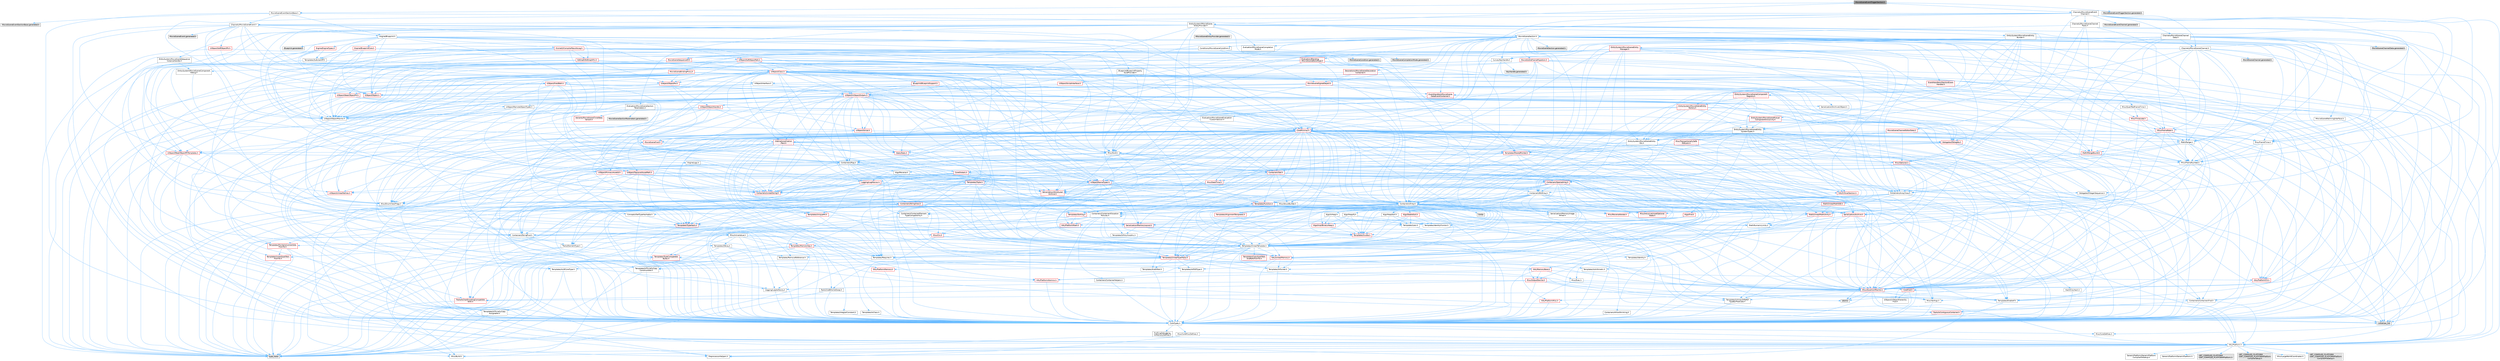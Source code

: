 digraph "MovieSceneEventTriggerSection.h"
{
 // INTERACTIVE_SVG=YES
 // LATEX_PDF_SIZE
  bgcolor="transparent";
  edge [fontname=Helvetica,fontsize=10,labelfontname=Helvetica,labelfontsize=10];
  node [fontname=Helvetica,fontsize=10,shape=box,height=0.2,width=0.4];
  Node1 [id="Node000001",label="MovieSceneEventTriggerSection.h",height=0.2,width=0.4,color="gray40", fillcolor="grey60", style="filled", fontcolor="black",tooltip=" "];
  Node1 -> Node2 [id="edge1_Node000001_Node000002",color="steelblue1",style="solid",tooltip=" "];
  Node2 [id="Node000002",label="MovieSceneEventSectionBase.h",height=0.2,width=0.4,color="grey40", fillcolor="white", style="filled",URL="$da/dac/MovieSceneEventSectionBase_8h.html",tooltip=" "];
  Node2 -> Node3 [id="edge2_Node000002_Node000003",color="steelblue1",style="solid",tooltip=" "];
  Node3 [id="Node000003",label="CoreTypes.h",height=0.2,width=0.4,color="grey40", fillcolor="white", style="filled",URL="$dc/dec/CoreTypes_8h.html",tooltip=" "];
  Node3 -> Node4 [id="edge3_Node000003_Node000004",color="steelblue1",style="solid",tooltip=" "];
  Node4 [id="Node000004",label="HAL/Platform.h",height=0.2,width=0.4,color="grey40", fillcolor="white", style="filled",URL="$d9/dd0/Platform_8h.html",tooltip=" "];
  Node4 -> Node5 [id="edge4_Node000004_Node000005",color="steelblue1",style="solid",tooltip=" "];
  Node5 [id="Node000005",label="Misc/Build.h",height=0.2,width=0.4,color="grey40", fillcolor="white", style="filled",URL="$d3/dbb/Build_8h.html",tooltip=" "];
  Node4 -> Node6 [id="edge5_Node000004_Node000006",color="steelblue1",style="solid",tooltip=" "];
  Node6 [id="Node000006",label="Misc/LargeWorldCoordinates.h",height=0.2,width=0.4,color="grey40", fillcolor="white", style="filled",URL="$d2/dcb/LargeWorldCoordinates_8h.html",tooltip=" "];
  Node4 -> Node7 [id="edge6_Node000004_Node000007",color="steelblue1",style="solid",tooltip=" "];
  Node7 [id="Node000007",label="type_traits",height=0.2,width=0.4,color="grey60", fillcolor="#E0E0E0", style="filled",tooltip=" "];
  Node4 -> Node8 [id="edge7_Node000004_Node000008",color="steelblue1",style="solid",tooltip=" "];
  Node8 [id="Node000008",label="PreprocessorHelpers.h",height=0.2,width=0.4,color="grey40", fillcolor="white", style="filled",URL="$db/ddb/PreprocessorHelpers_8h.html",tooltip=" "];
  Node4 -> Node9 [id="edge8_Node000004_Node000009",color="steelblue1",style="solid",tooltip=" "];
  Node9 [id="Node000009",label="UBT_COMPILED_PLATFORM\l/UBT_COMPILED_PLATFORMPlatform\lCompilerPreSetup.h",height=0.2,width=0.4,color="grey60", fillcolor="#E0E0E0", style="filled",tooltip=" "];
  Node4 -> Node10 [id="edge9_Node000004_Node000010",color="steelblue1",style="solid",tooltip=" "];
  Node10 [id="Node000010",label="GenericPlatform/GenericPlatform\lCompilerPreSetup.h",height=0.2,width=0.4,color="grey40", fillcolor="white", style="filled",URL="$d9/dc8/GenericPlatformCompilerPreSetup_8h.html",tooltip=" "];
  Node4 -> Node11 [id="edge10_Node000004_Node000011",color="steelblue1",style="solid",tooltip=" "];
  Node11 [id="Node000011",label="GenericPlatform/GenericPlatform.h",height=0.2,width=0.4,color="grey40", fillcolor="white", style="filled",URL="$d6/d84/GenericPlatform_8h.html",tooltip=" "];
  Node4 -> Node12 [id="edge11_Node000004_Node000012",color="steelblue1",style="solid",tooltip=" "];
  Node12 [id="Node000012",label="UBT_COMPILED_PLATFORM\l/UBT_COMPILED_PLATFORMPlatform.h",height=0.2,width=0.4,color="grey60", fillcolor="#E0E0E0", style="filled",tooltip=" "];
  Node4 -> Node13 [id="edge12_Node000004_Node000013",color="steelblue1",style="solid",tooltip=" "];
  Node13 [id="Node000013",label="UBT_COMPILED_PLATFORM\l/UBT_COMPILED_PLATFORMPlatform\lCompilerSetup.h",height=0.2,width=0.4,color="grey60", fillcolor="#E0E0E0", style="filled",tooltip=" "];
  Node3 -> Node14 [id="edge13_Node000003_Node000014",color="steelblue1",style="solid",tooltip=" "];
  Node14 [id="Node000014",label="ProfilingDebugging\l/UMemoryDefines.h",height=0.2,width=0.4,color="grey40", fillcolor="white", style="filled",URL="$d2/da2/UMemoryDefines_8h.html",tooltip=" "];
  Node3 -> Node15 [id="edge14_Node000003_Node000015",color="steelblue1",style="solid",tooltip=" "];
  Node15 [id="Node000015",label="Misc/CoreMiscDefines.h",height=0.2,width=0.4,color="grey40", fillcolor="white", style="filled",URL="$da/d38/CoreMiscDefines_8h.html",tooltip=" "];
  Node15 -> Node4 [id="edge15_Node000015_Node000004",color="steelblue1",style="solid",tooltip=" "];
  Node15 -> Node8 [id="edge16_Node000015_Node000008",color="steelblue1",style="solid",tooltip=" "];
  Node3 -> Node16 [id="edge17_Node000003_Node000016",color="steelblue1",style="solid",tooltip=" "];
  Node16 [id="Node000016",label="Misc/CoreDefines.h",height=0.2,width=0.4,color="grey40", fillcolor="white", style="filled",URL="$d3/dd2/CoreDefines_8h.html",tooltip=" "];
  Node2 -> Node17 [id="edge18_Node000002_Node000017",color="steelblue1",style="solid",tooltip=" "];
  Node17 [id="Node000017",label="MovieSceneSection.h",height=0.2,width=0.4,color="grey40", fillcolor="white", style="filled",URL="$db/d95/MovieSceneSection_8h.html",tooltip=" "];
  Node17 -> Node18 [id="edge19_Node000017_Node000018",color="steelblue1",style="solid",tooltip=" "];
  Node18 [id="Node000018",label="Conditions/MovieSceneCondition.h",height=0.2,width=0.4,color="grey40", fillcolor="white", style="filled",URL="$d2/d61/MovieSceneCondition_8h.html",tooltip=" "];
  Node18 -> Node19 [id="edge20_Node000018_Node000019",color="steelblue1",style="solid",tooltip=" "];
  Node19 [id="Node000019",label="MovieSceneSequenceID.h",height=0.2,width=0.4,color="red", fillcolor="#FFF0F0", style="filled",URL="$de/d78/MovieSceneSequenceID_8h.html",tooltip=" "];
  Node19 -> Node20 [id="edge21_Node000019_Node000020",color="steelblue1",style="solid",tooltip=" "];
  Node20 [id="Node000020",label="CoreMinimal.h",height=0.2,width=0.4,color="red", fillcolor="#FFF0F0", style="filled",URL="$d7/d67/CoreMinimal_8h.html",tooltip=" "];
  Node20 -> Node3 [id="edge22_Node000020_Node000003",color="steelblue1",style="solid",tooltip=" "];
  Node20 -> Node21 [id="edge23_Node000020_Node000021",color="steelblue1",style="solid",tooltip=" "];
  Node21 [id="Node000021",label="CoreFwd.h",height=0.2,width=0.4,color="red", fillcolor="#FFF0F0", style="filled",URL="$d1/d1e/CoreFwd_8h.html",tooltip=" "];
  Node21 -> Node3 [id="edge24_Node000021_Node000003",color="steelblue1",style="solid",tooltip=" "];
  Node21 -> Node22 [id="edge25_Node000021_Node000022",color="steelblue1",style="solid",tooltip=" "];
  Node22 [id="Node000022",label="Containers/ContainersFwd.h",height=0.2,width=0.4,color="grey40", fillcolor="white", style="filled",URL="$d4/d0a/ContainersFwd_8h.html",tooltip=" "];
  Node22 -> Node4 [id="edge26_Node000022_Node000004",color="steelblue1",style="solid",tooltip=" "];
  Node22 -> Node3 [id="edge27_Node000022_Node000003",color="steelblue1",style="solid",tooltip=" "];
  Node22 -> Node23 [id="edge28_Node000022_Node000023",color="steelblue1",style="solid",tooltip=" "];
  Node23 [id="Node000023",label="Traits/IsContiguousContainer.h",height=0.2,width=0.4,color="red", fillcolor="#FFF0F0", style="filled",URL="$d5/d3c/IsContiguousContainer_8h.html",tooltip=" "];
  Node23 -> Node3 [id="edge29_Node000023_Node000003",color="steelblue1",style="solid",tooltip=" "];
  Node23 -> Node25 [id="edge30_Node000023_Node000025",color="steelblue1",style="solid",tooltip=" "];
  Node25 [id="Node000025",label="initializer_list",height=0.2,width=0.4,color="grey60", fillcolor="#E0E0E0", style="filled",tooltip=" "];
  Node21 -> Node27 [id="edge31_Node000021_Node000027",color="steelblue1",style="solid",tooltip=" "];
  Node27 [id="Node000027",label="UObject/UObjectHierarchy\lFwd.h",height=0.2,width=0.4,color="grey40", fillcolor="white", style="filled",URL="$d3/d13/UObjectHierarchyFwd_8h.html",tooltip=" "];
  Node20 -> Node27 [id="edge32_Node000020_Node000027",color="steelblue1",style="solid",tooltip=" "];
  Node20 -> Node22 [id="edge33_Node000020_Node000022",color="steelblue1",style="solid",tooltip=" "];
  Node20 -> Node28 [id="edge34_Node000020_Node000028",color="steelblue1",style="solid",tooltip=" "];
  Node28 [id="Node000028",label="Misc/VarArgs.h",height=0.2,width=0.4,color="grey40", fillcolor="white", style="filled",URL="$d5/d6f/VarArgs_8h.html",tooltip=" "];
  Node28 -> Node3 [id="edge35_Node000028_Node000003",color="steelblue1",style="solid",tooltip=" "];
  Node20 -> Node29 [id="edge36_Node000020_Node000029",color="steelblue1",style="solid",tooltip=" "];
  Node29 [id="Node000029",label="Logging/LogVerbosity.h",height=0.2,width=0.4,color="grey40", fillcolor="white", style="filled",URL="$d2/d8f/LogVerbosity_8h.html",tooltip=" "];
  Node29 -> Node3 [id="edge37_Node000029_Node000003",color="steelblue1",style="solid",tooltip=" "];
  Node20 -> Node30 [id="edge38_Node000020_Node000030",color="steelblue1",style="solid",tooltip=" "];
  Node30 [id="Node000030",label="Misc/OutputDevice.h",height=0.2,width=0.4,color="red", fillcolor="#FFF0F0", style="filled",URL="$d7/d32/OutputDevice_8h.html",tooltip=" "];
  Node30 -> Node21 [id="edge39_Node000030_Node000021",color="steelblue1",style="solid",tooltip=" "];
  Node30 -> Node3 [id="edge40_Node000030_Node000003",color="steelblue1",style="solid",tooltip=" "];
  Node30 -> Node29 [id="edge41_Node000030_Node000029",color="steelblue1",style="solid",tooltip=" "];
  Node30 -> Node28 [id="edge42_Node000030_Node000028",color="steelblue1",style="solid",tooltip=" "];
  Node30 -> Node31 [id="edge43_Node000030_Node000031",color="steelblue1",style="solid",tooltip=" "];
  Node31 [id="Node000031",label="Templates/IsArrayOrRefOf\lTypeByPredicate.h",height=0.2,width=0.4,color="grey40", fillcolor="white", style="filled",URL="$d6/da1/IsArrayOrRefOfTypeByPredicate_8h.html",tooltip=" "];
  Node31 -> Node3 [id="edge44_Node000031_Node000003",color="steelblue1",style="solid",tooltip=" "];
  Node30 -> Node34 [id="edge45_Node000030_Node000034",color="steelblue1",style="solid",tooltip=" "];
  Node34 [id="Node000034",label="Traits/IsCharEncodingCompatible\lWith.h",height=0.2,width=0.4,color="red", fillcolor="#FFF0F0", style="filled",URL="$df/dd1/IsCharEncodingCompatibleWith_8h.html",tooltip=" "];
  Node34 -> Node7 [id="edge46_Node000034_Node000007",color="steelblue1",style="solid",tooltip=" "];
  Node20 -> Node36 [id="edge47_Node000020_Node000036",color="steelblue1",style="solid",tooltip=" "];
  Node36 [id="Node000036",label="HAL/PlatformCrt.h",height=0.2,width=0.4,color="red", fillcolor="#FFF0F0", style="filled",URL="$d8/d75/PlatformCrt_8h.html",tooltip=" "];
  Node20 -> Node46 [id="edge48_Node000020_Node000046",color="steelblue1",style="solid",tooltip=" "];
  Node46 [id="Node000046",label="HAL/PlatformMisc.h",height=0.2,width=0.4,color="red", fillcolor="#FFF0F0", style="filled",URL="$d0/df5/PlatformMisc_8h.html",tooltip=" "];
  Node46 -> Node3 [id="edge49_Node000046_Node000003",color="steelblue1",style="solid",tooltip=" "];
  Node20 -> Node65 [id="edge50_Node000020_Node000065",color="steelblue1",style="solid",tooltip=" "];
  Node65 [id="Node000065",label="Misc/AssertionMacros.h",height=0.2,width=0.4,color="red", fillcolor="#FFF0F0", style="filled",URL="$d0/dfa/AssertionMacros_8h.html",tooltip=" "];
  Node65 -> Node3 [id="edge51_Node000065_Node000003",color="steelblue1",style="solid",tooltip=" "];
  Node65 -> Node4 [id="edge52_Node000065_Node000004",color="steelblue1",style="solid",tooltip=" "];
  Node65 -> Node46 [id="edge53_Node000065_Node000046",color="steelblue1",style="solid",tooltip=" "];
  Node65 -> Node8 [id="edge54_Node000065_Node000008",color="steelblue1",style="solid",tooltip=" "];
  Node65 -> Node66 [id="edge55_Node000065_Node000066",color="steelblue1",style="solid",tooltip=" "];
  Node66 [id="Node000066",label="Templates/EnableIf.h",height=0.2,width=0.4,color="grey40", fillcolor="white", style="filled",URL="$d7/d60/EnableIf_8h.html",tooltip=" "];
  Node66 -> Node3 [id="edge56_Node000066_Node000003",color="steelblue1",style="solid",tooltip=" "];
  Node65 -> Node31 [id="edge57_Node000065_Node000031",color="steelblue1",style="solid",tooltip=" "];
  Node65 -> Node34 [id="edge58_Node000065_Node000034",color="steelblue1",style="solid",tooltip=" "];
  Node65 -> Node28 [id="edge59_Node000065_Node000028",color="steelblue1",style="solid",tooltip=" "];
  Node65 -> Node73 [id="edge60_Node000065_Node000073",color="steelblue1",style="solid",tooltip=" "];
  Node73 [id="Node000073",label="atomic",height=0.2,width=0.4,color="grey60", fillcolor="#E0E0E0", style="filled",tooltip=" "];
  Node20 -> Node74 [id="edge61_Node000020_Node000074",color="steelblue1",style="solid",tooltip=" "];
  Node74 [id="Node000074",label="Templates/IsPointer.h",height=0.2,width=0.4,color="grey40", fillcolor="white", style="filled",URL="$d7/d05/IsPointer_8h.html",tooltip=" "];
  Node74 -> Node3 [id="edge62_Node000074_Node000003",color="steelblue1",style="solid",tooltip=" "];
  Node20 -> Node75 [id="edge63_Node000020_Node000075",color="steelblue1",style="solid",tooltip=" "];
  Node75 [id="Node000075",label="HAL/PlatformMemory.h",height=0.2,width=0.4,color="red", fillcolor="#FFF0F0", style="filled",URL="$de/d68/PlatformMemory_8h.html",tooltip=" "];
  Node75 -> Node3 [id="edge64_Node000075_Node000003",color="steelblue1",style="solid",tooltip=" "];
  Node20 -> Node58 [id="edge65_Node000020_Node000058",color="steelblue1",style="solid",tooltip=" "];
  Node58 [id="Node000058",label="HAL/PlatformAtomics.h",height=0.2,width=0.4,color="red", fillcolor="#FFF0F0", style="filled",URL="$d3/d36/PlatformAtomics_8h.html",tooltip=" "];
  Node58 -> Node3 [id="edge66_Node000058_Node000003",color="steelblue1",style="solid",tooltip=" "];
  Node20 -> Node80 [id="edge67_Node000020_Node000080",color="steelblue1",style="solid",tooltip=" "];
  Node80 [id="Node000080",label="Misc/Exec.h",height=0.2,width=0.4,color="grey40", fillcolor="white", style="filled",URL="$de/ddb/Exec_8h.html",tooltip=" "];
  Node80 -> Node3 [id="edge68_Node000080_Node000003",color="steelblue1",style="solid",tooltip=" "];
  Node80 -> Node65 [id="edge69_Node000080_Node000065",color="steelblue1",style="solid",tooltip=" "];
  Node20 -> Node81 [id="edge70_Node000020_Node000081",color="steelblue1",style="solid",tooltip=" "];
  Node81 [id="Node000081",label="HAL/MemoryBase.h",height=0.2,width=0.4,color="red", fillcolor="#FFF0F0", style="filled",URL="$d6/d9f/MemoryBase_8h.html",tooltip=" "];
  Node81 -> Node3 [id="edge71_Node000081_Node000003",color="steelblue1",style="solid",tooltip=" "];
  Node81 -> Node58 [id="edge72_Node000081_Node000058",color="steelblue1",style="solid",tooltip=" "];
  Node81 -> Node36 [id="edge73_Node000081_Node000036",color="steelblue1",style="solid",tooltip=" "];
  Node81 -> Node80 [id="edge74_Node000081_Node000080",color="steelblue1",style="solid",tooltip=" "];
  Node81 -> Node30 [id="edge75_Node000081_Node000030",color="steelblue1",style="solid",tooltip=" "];
  Node20 -> Node91 [id="edge76_Node000020_Node000091",color="steelblue1",style="solid",tooltip=" "];
  Node91 [id="Node000091",label="HAL/UnrealMemory.h",height=0.2,width=0.4,color="red", fillcolor="#FFF0F0", style="filled",URL="$d9/d96/UnrealMemory_8h.html",tooltip=" "];
  Node91 -> Node3 [id="edge77_Node000091_Node000003",color="steelblue1",style="solid",tooltip=" "];
  Node91 -> Node81 [id="edge78_Node000091_Node000081",color="steelblue1",style="solid",tooltip=" "];
  Node91 -> Node75 [id="edge79_Node000091_Node000075",color="steelblue1",style="solid",tooltip=" "];
  Node91 -> Node74 [id="edge80_Node000091_Node000074",color="steelblue1",style="solid",tooltip=" "];
  Node20 -> Node93 [id="edge81_Node000020_Node000093",color="steelblue1",style="solid",tooltip=" "];
  Node93 [id="Node000093",label="Templates/IsArithmetic.h",height=0.2,width=0.4,color="grey40", fillcolor="white", style="filled",URL="$d2/d5d/IsArithmetic_8h.html",tooltip=" "];
  Node93 -> Node3 [id="edge82_Node000093_Node000003",color="steelblue1",style="solid",tooltip=" "];
  Node20 -> Node87 [id="edge83_Node000020_Node000087",color="steelblue1",style="solid",tooltip=" "];
  Node87 [id="Node000087",label="Templates/AndOrNot.h",height=0.2,width=0.4,color="grey40", fillcolor="white", style="filled",URL="$db/d0a/AndOrNot_8h.html",tooltip=" "];
  Node87 -> Node3 [id="edge84_Node000087_Node000003",color="steelblue1",style="solid",tooltip=" "];
  Node20 -> Node94 [id="edge85_Node000020_Node000094",color="steelblue1",style="solid",tooltip=" "];
  Node94 [id="Node000094",label="Templates/IsPODType.h",height=0.2,width=0.4,color="grey40", fillcolor="white", style="filled",URL="$d7/db1/IsPODType_8h.html",tooltip=" "];
  Node94 -> Node3 [id="edge86_Node000094_Node000003",color="steelblue1",style="solid",tooltip=" "];
  Node20 -> Node95 [id="edge87_Node000020_Node000095",color="steelblue1",style="solid",tooltip=" "];
  Node95 [id="Node000095",label="Templates/IsUECoreType.h",height=0.2,width=0.4,color="grey40", fillcolor="white", style="filled",URL="$d1/db8/IsUECoreType_8h.html",tooltip=" "];
  Node95 -> Node3 [id="edge88_Node000095_Node000003",color="steelblue1",style="solid",tooltip=" "];
  Node95 -> Node7 [id="edge89_Node000095_Node000007",color="steelblue1",style="solid",tooltip=" "];
  Node20 -> Node88 [id="edge90_Node000020_Node000088",color="steelblue1",style="solid",tooltip=" "];
  Node88 [id="Node000088",label="Templates/IsTriviallyCopy\lConstructible.h",height=0.2,width=0.4,color="grey40", fillcolor="white", style="filled",URL="$d3/d78/IsTriviallyCopyConstructible_8h.html",tooltip=" "];
  Node88 -> Node3 [id="edge91_Node000088_Node000003",color="steelblue1",style="solid",tooltip=" "];
  Node88 -> Node7 [id="edge92_Node000088_Node000007",color="steelblue1",style="solid",tooltip=" "];
  Node20 -> Node96 [id="edge93_Node000020_Node000096",color="steelblue1",style="solid",tooltip=" "];
  Node96 [id="Node000096",label="Templates/UnrealTypeTraits.h",height=0.2,width=0.4,color="red", fillcolor="#FFF0F0", style="filled",URL="$d2/d2d/UnrealTypeTraits_8h.html",tooltip=" "];
  Node96 -> Node3 [id="edge94_Node000096_Node000003",color="steelblue1",style="solid",tooltip=" "];
  Node96 -> Node74 [id="edge95_Node000096_Node000074",color="steelblue1",style="solid",tooltip=" "];
  Node96 -> Node65 [id="edge96_Node000096_Node000065",color="steelblue1",style="solid",tooltip=" "];
  Node96 -> Node87 [id="edge97_Node000096_Node000087",color="steelblue1",style="solid",tooltip=" "];
  Node96 -> Node66 [id="edge98_Node000096_Node000066",color="steelblue1",style="solid",tooltip=" "];
  Node96 -> Node93 [id="edge99_Node000096_Node000093",color="steelblue1",style="solid",tooltip=" "];
  Node96 -> Node94 [id="edge100_Node000096_Node000094",color="steelblue1",style="solid",tooltip=" "];
  Node96 -> Node95 [id="edge101_Node000096_Node000095",color="steelblue1",style="solid",tooltip=" "];
  Node96 -> Node88 [id="edge102_Node000096_Node000088",color="steelblue1",style="solid",tooltip=" "];
  Node20 -> Node66 [id="edge103_Node000020_Node000066",color="steelblue1",style="solid",tooltip=" "];
  Node20 -> Node98 [id="edge104_Node000020_Node000098",color="steelblue1",style="solid",tooltip=" "];
  Node98 [id="Node000098",label="Templates/RemoveReference.h",height=0.2,width=0.4,color="grey40", fillcolor="white", style="filled",URL="$da/dbe/RemoveReference_8h.html",tooltip=" "];
  Node98 -> Node3 [id="edge105_Node000098_Node000003",color="steelblue1",style="solid",tooltip=" "];
  Node20 -> Node99 [id="edge106_Node000020_Node000099",color="steelblue1",style="solid",tooltip=" "];
  Node99 [id="Node000099",label="Templates/IntegralConstant.h",height=0.2,width=0.4,color="grey40", fillcolor="white", style="filled",URL="$db/d1b/IntegralConstant_8h.html",tooltip=" "];
  Node99 -> Node3 [id="edge107_Node000099_Node000003",color="steelblue1",style="solid",tooltip=" "];
  Node20 -> Node100 [id="edge108_Node000020_Node000100",color="steelblue1",style="solid",tooltip=" "];
  Node100 [id="Node000100",label="Templates/IsClass.h",height=0.2,width=0.4,color="grey40", fillcolor="white", style="filled",URL="$db/dcb/IsClass_8h.html",tooltip=" "];
  Node100 -> Node3 [id="edge109_Node000100_Node000003",color="steelblue1",style="solid",tooltip=" "];
  Node20 -> Node101 [id="edge110_Node000020_Node000101",color="steelblue1",style="solid",tooltip=" "];
  Node101 [id="Node000101",label="Templates/TypeCompatible\lBytes.h",height=0.2,width=0.4,color="red", fillcolor="#FFF0F0", style="filled",URL="$df/d0a/TypeCompatibleBytes_8h.html",tooltip=" "];
  Node101 -> Node3 [id="edge111_Node000101_Node000003",color="steelblue1",style="solid",tooltip=" "];
  Node101 -> Node7 [id="edge112_Node000101_Node000007",color="steelblue1",style="solid",tooltip=" "];
  Node20 -> Node23 [id="edge113_Node000020_Node000023",color="steelblue1",style="solid",tooltip=" "];
  Node20 -> Node102 [id="edge114_Node000020_Node000102",color="steelblue1",style="solid",tooltip=" "];
  Node102 [id="Node000102",label="Templates/UnrealTemplate.h",height=0.2,width=0.4,color="grey40", fillcolor="white", style="filled",URL="$d4/d24/UnrealTemplate_8h.html",tooltip=" "];
  Node102 -> Node3 [id="edge115_Node000102_Node000003",color="steelblue1",style="solid",tooltip=" "];
  Node102 -> Node74 [id="edge116_Node000102_Node000074",color="steelblue1",style="solid",tooltip=" "];
  Node102 -> Node91 [id="edge117_Node000102_Node000091",color="steelblue1",style="solid",tooltip=" "];
  Node102 -> Node103 [id="edge118_Node000102_Node000103",color="steelblue1",style="solid",tooltip=" "];
  Node103 [id="Node000103",label="Templates/CopyQualifiers\lAndRefsFromTo.h",height=0.2,width=0.4,color="red", fillcolor="#FFF0F0", style="filled",URL="$d3/db3/CopyQualifiersAndRefsFromTo_8h.html",tooltip=" "];
  Node102 -> Node96 [id="edge119_Node000102_Node000096",color="steelblue1",style="solid",tooltip=" "];
  Node102 -> Node98 [id="edge120_Node000102_Node000098",color="steelblue1",style="solid",tooltip=" "];
  Node102 -> Node68 [id="edge121_Node000102_Node000068",color="steelblue1",style="solid",tooltip=" "];
  Node68 [id="Node000068",label="Templates/Requires.h",height=0.2,width=0.4,color="grey40", fillcolor="white", style="filled",URL="$dc/d96/Requires_8h.html",tooltip=" "];
  Node68 -> Node66 [id="edge122_Node000068_Node000066",color="steelblue1",style="solid",tooltip=" "];
  Node68 -> Node7 [id="edge123_Node000068_Node000007",color="steelblue1",style="solid",tooltip=" "];
  Node102 -> Node101 [id="edge124_Node000102_Node000101",color="steelblue1",style="solid",tooltip=" "];
  Node102 -> Node69 [id="edge125_Node000102_Node000069",color="steelblue1",style="solid",tooltip=" "];
  Node69 [id="Node000069",label="Templates/Identity.h",height=0.2,width=0.4,color="grey40", fillcolor="white", style="filled",URL="$d0/dd5/Identity_8h.html",tooltip=" "];
  Node102 -> Node23 [id="edge126_Node000102_Node000023",color="steelblue1",style="solid",tooltip=" "];
  Node102 -> Node105 [id="edge127_Node000102_Node000105",color="steelblue1",style="solid",tooltip=" "];
  Node105 [id="Node000105",label="Traits/UseBitwiseSwap.h",height=0.2,width=0.4,color="grey40", fillcolor="white", style="filled",URL="$db/df3/UseBitwiseSwap_8h.html",tooltip=" "];
  Node105 -> Node3 [id="edge128_Node000105_Node000003",color="steelblue1",style="solid",tooltip=" "];
  Node105 -> Node7 [id="edge129_Node000105_Node000007",color="steelblue1",style="solid",tooltip=" "];
  Node102 -> Node7 [id="edge130_Node000102_Node000007",color="steelblue1",style="solid",tooltip=" "];
  Node20 -> Node51 [id="edge131_Node000020_Node000051",color="steelblue1",style="solid",tooltip=" "];
  Node51 [id="Node000051",label="Math/NumericLimits.h",height=0.2,width=0.4,color="grey40", fillcolor="white", style="filled",URL="$df/d1b/NumericLimits_8h.html",tooltip=" "];
  Node51 -> Node3 [id="edge132_Node000051_Node000003",color="steelblue1",style="solid",tooltip=" "];
  Node20 -> Node106 [id="edge133_Node000020_Node000106",color="steelblue1",style="solid",tooltip=" "];
  Node106 [id="Node000106",label="HAL/PlatformMath.h",height=0.2,width=0.4,color="red", fillcolor="#FFF0F0", style="filled",URL="$dc/d53/PlatformMath_8h.html",tooltip=" "];
  Node106 -> Node3 [id="edge134_Node000106_Node000003",color="steelblue1",style="solid",tooltip=" "];
  Node20 -> Node89 [id="edge135_Node000020_Node000089",color="steelblue1",style="solid",tooltip=" "];
  Node89 [id="Node000089",label="Templates/IsTriviallyCopy\lAssignable.h",height=0.2,width=0.4,color="grey40", fillcolor="white", style="filled",URL="$d2/df2/IsTriviallyCopyAssignable_8h.html",tooltip=" "];
  Node89 -> Node3 [id="edge136_Node000089_Node000003",color="steelblue1",style="solid",tooltip=" "];
  Node89 -> Node7 [id="edge137_Node000089_Node000007",color="steelblue1",style="solid",tooltip=" "];
  Node20 -> Node114 [id="edge138_Node000020_Node000114",color="steelblue1",style="solid",tooltip=" "];
  Node114 [id="Node000114",label="Templates/MemoryOps.h",height=0.2,width=0.4,color="red", fillcolor="#FFF0F0", style="filled",URL="$db/dea/MemoryOps_8h.html",tooltip=" "];
  Node114 -> Node3 [id="edge139_Node000114_Node000003",color="steelblue1",style="solid",tooltip=" "];
  Node114 -> Node91 [id="edge140_Node000114_Node000091",color="steelblue1",style="solid",tooltip=" "];
  Node114 -> Node89 [id="edge141_Node000114_Node000089",color="steelblue1",style="solid",tooltip=" "];
  Node114 -> Node88 [id="edge142_Node000114_Node000088",color="steelblue1",style="solid",tooltip=" "];
  Node114 -> Node68 [id="edge143_Node000114_Node000068",color="steelblue1",style="solid",tooltip=" "];
  Node114 -> Node96 [id="edge144_Node000114_Node000096",color="steelblue1",style="solid",tooltip=" "];
  Node114 -> Node105 [id="edge145_Node000114_Node000105",color="steelblue1",style="solid",tooltip=" "];
  Node114 -> Node7 [id="edge146_Node000114_Node000007",color="steelblue1",style="solid",tooltip=" "];
  Node20 -> Node115 [id="edge147_Node000020_Node000115",color="steelblue1",style="solid",tooltip=" "];
  Node115 [id="Node000115",label="Containers/ContainerAllocation\lPolicies.h",height=0.2,width=0.4,color="grey40", fillcolor="white", style="filled",URL="$d7/dff/ContainerAllocationPolicies_8h.html",tooltip=" "];
  Node115 -> Node3 [id="edge148_Node000115_Node000003",color="steelblue1",style="solid",tooltip=" "];
  Node115 -> Node116 [id="edge149_Node000115_Node000116",color="steelblue1",style="solid",tooltip=" "];
  Node116 [id="Node000116",label="Containers/ContainerHelpers.h",height=0.2,width=0.4,color="grey40", fillcolor="white", style="filled",URL="$d7/d33/ContainerHelpers_8h.html",tooltip=" "];
  Node116 -> Node3 [id="edge150_Node000116_Node000003",color="steelblue1",style="solid",tooltip=" "];
  Node115 -> Node115 [id="edge151_Node000115_Node000115",color="steelblue1",style="solid",tooltip=" "];
  Node115 -> Node106 [id="edge152_Node000115_Node000106",color="steelblue1",style="solid",tooltip=" "];
  Node115 -> Node91 [id="edge153_Node000115_Node000091",color="steelblue1",style="solid",tooltip=" "];
  Node115 -> Node51 [id="edge154_Node000115_Node000051",color="steelblue1",style="solid",tooltip=" "];
  Node115 -> Node65 [id="edge155_Node000115_Node000065",color="steelblue1",style="solid",tooltip=" "];
  Node115 -> Node117 [id="edge156_Node000115_Node000117",color="steelblue1",style="solid",tooltip=" "];
  Node117 [id="Node000117",label="Templates/IsPolymorphic.h",height=0.2,width=0.4,color="grey40", fillcolor="white", style="filled",URL="$dc/d20/IsPolymorphic_8h.html",tooltip=" "];
  Node115 -> Node114 [id="edge157_Node000115_Node000114",color="steelblue1",style="solid",tooltip=" "];
  Node115 -> Node101 [id="edge158_Node000115_Node000101",color="steelblue1",style="solid",tooltip=" "];
  Node115 -> Node7 [id="edge159_Node000115_Node000007",color="steelblue1",style="solid",tooltip=" "];
  Node20 -> Node124 [id="edge160_Node000020_Node000124",color="steelblue1",style="solid",tooltip=" "];
  Node124 [id="Node000124",label="Serialization/Archive.h",height=0.2,width=0.4,color="red", fillcolor="#FFF0F0", style="filled",URL="$d7/d3b/Archive_8h.html",tooltip=" "];
  Node124 -> Node21 [id="edge161_Node000124_Node000021",color="steelblue1",style="solid",tooltip=" "];
  Node124 -> Node3 [id="edge162_Node000124_Node000003",color="steelblue1",style="solid",tooltip=" "];
  Node124 -> Node65 [id="edge163_Node000124_Node000065",color="steelblue1",style="solid",tooltip=" "];
  Node124 -> Node5 [id="edge164_Node000124_Node000005",color="steelblue1",style="solid",tooltip=" "];
  Node124 -> Node28 [id="edge165_Node000124_Node000028",color="steelblue1",style="solid",tooltip=" "];
  Node124 -> Node66 [id="edge166_Node000124_Node000066",color="steelblue1",style="solid",tooltip=" "];
  Node124 -> Node31 [id="edge167_Node000124_Node000031",color="steelblue1",style="solid",tooltip=" "];
  Node124 -> Node102 [id="edge168_Node000124_Node000102",color="steelblue1",style="solid",tooltip=" "];
  Node124 -> Node34 [id="edge169_Node000124_Node000034",color="steelblue1",style="solid",tooltip=" "];
  Node20 -> Node128 [id="edge170_Node000020_Node000128",color="steelblue1",style="solid",tooltip=" "];
  Node128 [id="Node000128",label="Templates/Less.h",height=0.2,width=0.4,color="grey40", fillcolor="white", style="filled",URL="$de/dc8/Less_8h.html",tooltip=" "];
  Node128 -> Node3 [id="edge171_Node000128_Node000003",color="steelblue1",style="solid",tooltip=" "];
  Node128 -> Node102 [id="edge172_Node000128_Node000102",color="steelblue1",style="solid",tooltip=" "];
  Node20 -> Node129 [id="edge173_Node000020_Node000129",color="steelblue1",style="solid",tooltip=" "];
  Node129 [id="Node000129",label="Templates/Sorting.h",height=0.2,width=0.4,color="red", fillcolor="#FFF0F0", style="filled",URL="$d3/d9e/Sorting_8h.html",tooltip=" "];
  Node129 -> Node3 [id="edge174_Node000129_Node000003",color="steelblue1",style="solid",tooltip=" "];
  Node129 -> Node106 [id="edge175_Node000129_Node000106",color="steelblue1",style="solid",tooltip=" "];
  Node129 -> Node128 [id="edge176_Node000129_Node000128",color="steelblue1",style="solid",tooltip=" "];
  Node20 -> Node148 [id="edge177_Node000020_Node000148",color="steelblue1",style="solid",tooltip=" "];
  Node148 [id="Node000148",label="Misc/Crc.h",height=0.2,width=0.4,color="red", fillcolor="#FFF0F0", style="filled",URL="$d4/dd2/Crc_8h.html",tooltip=" "];
  Node148 -> Node3 [id="edge178_Node000148_Node000003",color="steelblue1",style="solid",tooltip=" "];
  Node148 -> Node65 [id="edge179_Node000148_Node000065",color="steelblue1",style="solid",tooltip=" "];
  Node148 -> Node96 [id="edge180_Node000148_Node000096",color="steelblue1",style="solid",tooltip=" "];
  Node20 -> Node139 [id="edge181_Node000020_Node000139",color="steelblue1",style="solid",tooltip=" "];
  Node139 [id="Node000139",label="Math/UnrealMathUtility.h",height=0.2,width=0.4,color="red", fillcolor="#FFF0F0", style="filled",URL="$db/db8/UnrealMathUtility_8h.html",tooltip=" "];
  Node139 -> Node3 [id="edge182_Node000139_Node000003",color="steelblue1",style="solid",tooltip=" "];
  Node139 -> Node65 [id="edge183_Node000139_Node000065",color="steelblue1",style="solid",tooltip=" "];
  Node139 -> Node106 [id="edge184_Node000139_Node000106",color="steelblue1",style="solid",tooltip=" "];
  Node139 -> Node69 [id="edge185_Node000139_Node000069",color="steelblue1",style="solid",tooltip=" "];
  Node139 -> Node68 [id="edge186_Node000139_Node000068",color="steelblue1",style="solid",tooltip=" "];
  Node20 -> Node149 [id="edge187_Node000020_Node000149",color="steelblue1",style="solid",tooltip=" "];
  Node149 [id="Node000149",label="Containers/UnrealString.h",height=0.2,width=0.4,color="red", fillcolor="#FFF0F0", style="filled",URL="$d5/dba/UnrealString_8h.html",tooltip=" "];
  Node20 -> Node153 [id="edge188_Node000020_Node000153",color="steelblue1",style="solid",tooltip=" "];
  Node153 [id="Node000153",label="Containers/Array.h",height=0.2,width=0.4,color="grey40", fillcolor="white", style="filled",URL="$df/dd0/Array_8h.html",tooltip=" "];
  Node153 -> Node3 [id="edge189_Node000153_Node000003",color="steelblue1",style="solid",tooltip=" "];
  Node153 -> Node65 [id="edge190_Node000153_Node000065",color="steelblue1",style="solid",tooltip=" "];
  Node153 -> Node154 [id="edge191_Node000153_Node000154",color="steelblue1",style="solid",tooltip=" "];
  Node154 [id="Node000154",label="Misc/IntrusiveUnsetOptional\lState.h",height=0.2,width=0.4,color="red", fillcolor="#FFF0F0", style="filled",URL="$d2/d0a/IntrusiveUnsetOptionalState_8h.html",tooltip=" "];
  Node153 -> Node156 [id="edge192_Node000153_Node000156",color="steelblue1",style="solid",tooltip=" "];
  Node156 [id="Node000156",label="Misc/ReverseIterate.h",height=0.2,width=0.4,color="red", fillcolor="#FFF0F0", style="filled",URL="$db/de3/ReverseIterate_8h.html",tooltip=" "];
  Node156 -> Node4 [id="edge193_Node000156_Node000004",color="steelblue1",style="solid",tooltip=" "];
  Node153 -> Node91 [id="edge194_Node000153_Node000091",color="steelblue1",style="solid",tooltip=" "];
  Node153 -> Node96 [id="edge195_Node000153_Node000096",color="steelblue1",style="solid",tooltip=" "];
  Node153 -> Node102 [id="edge196_Node000153_Node000102",color="steelblue1",style="solid",tooltip=" "];
  Node153 -> Node158 [id="edge197_Node000153_Node000158",color="steelblue1",style="solid",tooltip=" "];
  Node158 [id="Node000158",label="Containers/AllowShrinking.h",height=0.2,width=0.4,color="grey40", fillcolor="white", style="filled",URL="$d7/d1a/AllowShrinking_8h.html",tooltip=" "];
  Node158 -> Node3 [id="edge198_Node000158_Node000003",color="steelblue1",style="solid",tooltip=" "];
  Node153 -> Node115 [id="edge199_Node000153_Node000115",color="steelblue1",style="solid",tooltip=" "];
  Node153 -> Node159 [id="edge200_Node000153_Node000159",color="steelblue1",style="solid",tooltip=" "];
  Node159 [id="Node000159",label="Containers/ContainerElement\lTypeCompatibility.h",height=0.2,width=0.4,color="grey40", fillcolor="white", style="filled",URL="$df/ddf/ContainerElementTypeCompatibility_8h.html",tooltip=" "];
  Node159 -> Node3 [id="edge201_Node000159_Node000003",color="steelblue1",style="solid",tooltip=" "];
  Node159 -> Node96 [id="edge202_Node000159_Node000096",color="steelblue1",style="solid",tooltip=" "];
  Node153 -> Node124 [id="edge203_Node000153_Node000124",color="steelblue1",style="solid",tooltip=" "];
  Node153 -> Node160 [id="edge204_Node000153_Node000160",color="steelblue1",style="solid",tooltip=" "];
  Node160 [id="Node000160",label="Serialization/MemoryImage\lWriter.h",height=0.2,width=0.4,color="grey40", fillcolor="white", style="filled",URL="$d0/d08/MemoryImageWriter_8h.html",tooltip=" "];
  Node160 -> Node3 [id="edge205_Node000160_Node000003",color="steelblue1",style="solid",tooltip=" "];
  Node160 -> Node161 [id="edge206_Node000160_Node000161",color="steelblue1",style="solid",tooltip=" "];
  Node161 [id="Node000161",label="Serialization/MemoryLayout.h",height=0.2,width=0.4,color="red", fillcolor="#FFF0F0", style="filled",URL="$d7/d66/MemoryLayout_8h.html",tooltip=" "];
  Node161 -> Node48 [id="edge207_Node000161_Node000048",color="steelblue1",style="solid",tooltip=" "];
  Node48 [id="Node000048",label="Containers/StringFwd.h",height=0.2,width=0.4,color="grey40", fillcolor="white", style="filled",URL="$df/d37/StringFwd_8h.html",tooltip=" "];
  Node48 -> Node3 [id="edge208_Node000048_Node000003",color="steelblue1",style="solid",tooltip=" "];
  Node48 -> Node49 [id="edge209_Node000048_Node000049",color="steelblue1",style="solid",tooltip=" "];
  Node49 [id="Node000049",label="Traits/ElementType.h",height=0.2,width=0.4,color="grey40", fillcolor="white", style="filled",URL="$d5/d4f/ElementType_8h.html",tooltip=" "];
  Node49 -> Node4 [id="edge210_Node000049_Node000004",color="steelblue1",style="solid",tooltip=" "];
  Node49 -> Node25 [id="edge211_Node000049_Node000025",color="steelblue1",style="solid",tooltip=" "];
  Node49 -> Node7 [id="edge212_Node000049_Node000007",color="steelblue1",style="solid",tooltip=" "];
  Node48 -> Node23 [id="edge213_Node000048_Node000023",color="steelblue1",style="solid",tooltip=" "];
  Node161 -> Node91 [id="edge214_Node000161_Node000091",color="steelblue1",style="solid",tooltip=" "];
  Node161 -> Node66 [id="edge215_Node000161_Node000066",color="steelblue1",style="solid",tooltip=" "];
  Node161 -> Node117 [id="edge216_Node000161_Node000117",color="steelblue1",style="solid",tooltip=" "];
  Node161 -> Node102 [id="edge217_Node000161_Node000102",color="steelblue1",style="solid",tooltip=" "];
  Node153 -> Node169 [id="edge218_Node000153_Node000169",color="steelblue1",style="solid",tooltip=" "];
  Node169 [id="Node000169",label="Algo/Heapify.h",height=0.2,width=0.4,color="grey40", fillcolor="white", style="filled",URL="$d0/d2a/Heapify_8h.html",tooltip=" "];
  Node169 -> Node136 [id="edge219_Node000169_Node000136",color="steelblue1",style="solid",tooltip=" "];
  Node136 [id="Node000136",label="Algo/Impl/BinaryHeap.h",height=0.2,width=0.4,color="red", fillcolor="#FFF0F0", style="filled",URL="$d7/da3/Algo_2Impl_2BinaryHeap_8h.html",tooltip=" "];
  Node136 -> Node132 [id="edge220_Node000136_Node000132",color="steelblue1",style="solid",tooltip=" "];
  Node132 [id="Node000132",label="Templates/Invoke.h",height=0.2,width=0.4,color="red", fillcolor="#FFF0F0", style="filled",URL="$d7/deb/Invoke_8h.html",tooltip=" "];
  Node132 -> Node3 [id="edge221_Node000132_Node000003",color="steelblue1",style="solid",tooltip=" "];
  Node132 -> Node102 [id="edge222_Node000132_Node000102",color="steelblue1",style="solid",tooltip=" "];
  Node132 -> Node7 [id="edge223_Node000132_Node000007",color="steelblue1",style="solid",tooltip=" "];
  Node136 -> Node7 [id="edge224_Node000136_Node000007",color="steelblue1",style="solid",tooltip=" "];
  Node169 -> Node131 [id="edge225_Node000169_Node000131",color="steelblue1",style="solid",tooltip=" "];
  Node131 [id="Node000131",label="Templates/IdentityFunctor.h",height=0.2,width=0.4,color="grey40", fillcolor="white", style="filled",URL="$d7/d2e/IdentityFunctor_8h.html",tooltip=" "];
  Node131 -> Node4 [id="edge226_Node000131_Node000004",color="steelblue1",style="solid",tooltip=" "];
  Node169 -> Node132 [id="edge227_Node000169_Node000132",color="steelblue1",style="solid",tooltip=" "];
  Node169 -> Node128 [id="edge228_Node000169_Node000128",color="steelblue1",style="solid",tooltip=" "];
  Node169 -> Node102 [id="edge229_Node000169_Node000102",color="steelblue1",style="solid",tooltip=" "];
  Node153 -> Node170 [id="edge230_Node000153_Node000170",color="steelblue1",style="solid",tooltip=" "];
  Node170 [id="Node000170",label="Algo/HeapSort.h",height=0.2,width=0.4,color="grey40", fillcolor="white", style="filled",URL="$d3/d92/HeapSort_8h.html",tooltip=" "];
  Node170 -> Node136 [id="edge231_Node000170_Node000136",color="steelblue1",style="solid",tooltip=" "];
  Node170 -> Node131 [id="edge232_Node000170_Node000131",color="steelblue1",style="solid",tooltip=" "];
  Node170 -> Node128 [id="edge233_Node000170_Node000128",color="steelblue1",style="solid",tooltip=" "];
  Node170 -> Node102 [id="edge234_Node000170_Node000102",color="steelblue1",style="solid",tooltip=" "];
  Node153 -> Node171 [id="edge235_Node000153_Node000171",color="steelblue1",style="solid",tooltip=" "];
  Node171 [id="Node000171",label="Algo/IsHeap.h",height=0.2,width=0.4,color="grey40", fillcolor="white", style="filled",URL="$de/d32/IsHeap_8h.html",tooltip=" "];
  Node171 -> Node136 [id="edge236_Node000171_Node000136",color="steelblue1",style="solid",tooltip=" "];
  Node171 -> Node131 [id="edge237_Node000171_Node000131",color="steelblue1",style="solid",tooltip=" "];
  Node171 -> Node132 [id="edge238_Node000171_Node000132",color="steelblue1",style="solid",tooltip=" "];
  Node171 -> Node128 [id="edge239_Node000171_Node000128",color="steelblue1",style="solid",tooltip=" "];
  Node171 -> Node102 [id="edge240_Node000171_Node000102",color="steelblue1",style="solid",tooltip=" "];
  Node153 -> Node136 [id="edge241_Node000153_Node000136",color="steelblue1",style="solid",tooltip=" "];
  Node153 -> Node172 [id="edge242_Node000153_Node000172",color="steelblue1",style="solid",tooltip=" "];
  Node172 [id="Node000172",label="Algo/StableSort.h",height=0.2,width=0.4,color="red", fillcolor="#FFF0F0", style="filled",URL="$d7/d3c/StableSort_8h.html",tooltip=" "];
  Node172 -> Node131 [id="edge243_Node000172_Node000131",color="steelblue1",style="solid",tooltip=" "];
  Node172 -> Node132 [id="edge244_Node000172_Node000132",color="steelblue1",style="solid",tooltip=" "];
  Node172 -> Node128 [id="edge245_Node000172_Node000128",color="steelblue1",style="solid",tooltip=" "];
  Node172 -> Node102 [id="edge246_Node000172_Node000102",color="steelblue1",style="solid",tooltip=" "];
  Node153 -> Node174 [id="edge247_Node000153_Node000174",color="steelblue1",style="solid",tooltip=" "];
  Node174 [id="Node000174",label="Concepts/GetTypeHashable.h",height=0.2,width=0.4,color="grey40", fillcolor="white", style="filled",URL="$d3/da2/GetTypeHashable_8h.html",tooltip=" "];
  Node174 -> Node3 [id="edge248_Node000174_Node000003",color="steelblue1",style="solid",tooltip=" "];
  Node174 -> Node165 [id="edge249_Node000174_Node000165",color="steelblue1",style="solid",tooltip=" "];
  Node165 [id="Node000165",label="Templates/TypeHash.h",height=0.2,width=0.4,color="red", fillcolor="#FFF0F0", style="filled",URL="$d1/d62/TypeHash_8h.html",tooltip=" "];
  Node165 -> Node3 [id="edge250_Node000165_Node000003",color="steelblue1",style="solid",tooltip=" "];
  Node165 -> Node68 [id="edge251_Node000165_Node000068",color="steelblue1",style="solid",tooltip=" "];
  Node165 -> Node148 [id="edge252_Node000165_Node000148",color="steelblue1",style="solid",tooltip=" "];
  Node165 -> Node7 [id="edge253_Node000165_Node000007",color="steelblue1",style="solid",tooltip=" "];
  Node153 -> Node131 [id="edge254_Node000153_Node000131",color="steelblue1",style="solid",tooltip=" "];
  Node153 -> Node132 [id="edge255_Node000153_Node000132",color="steelblue1",style="solid",tooltip=" "];
  Node153 -> Node128 [id="edge256_Node000153_Node000128",color="steelblue1",style="solid",tooltip=" "];
  Node153 -> Node175 [id="edge257_Node000153_Node000175",color="steelblue1",style="solid",tooltip=" "];
  Node175 [id="Node000175",label="Templates/LosesQualifiers\lFromTo.h",height=0.2,width=0.4,color="red", fillcolor="#FFF0F0", style="filled",URL="$d2/db3/LosesQualifiersFromTo_8h.html",tooltip=" "];
  Node175 -> Node7 [id="edge258_Node000175_Node000007",color="steelblue1",style="solid",tooltip=" "];
  Node153 -> Node68 [id="edge259_Node000153_Node000068",color="steelblue1",style="solid",tooltip=" "];
  Node153 -> Node129 [id="edge260_Node000153_Node000129",color="steelblue1",style="solid",tooltip=" "];
  Node153 -> Node176 [id="edge261_Node000153_Node000176",color="steelblue1",style="solid",tooltip=" "];
  Node176 [id="Node000176",label="Templates/AlignmentTemplates.h",height=0.2,width=0.4,color="red", fillcolor="#FFF0F0", style="filled",URL="$dd/d32/AlignmentTemplates_8h.html",tooltip=" "];
  Node176 -> Node3 [id="edge262_Node000176_Node000003",color="steelblue1",style="solid",tooltip=" "];
  Node176 -> Node74 [id="edge263_Node000176_Node000074",color="steelblue1",style="solid",tooltip=" "];
  Node153 -> Node49 [id="edge264_Node000153_Node000049",color="steelblue1",style="solid",tooltip=" "];
  Node153 -> Node112 [id="edge265_Node000153_Node000112",color="steelblue1",style="solid",tooltip=" "];
  Node112 [id="Node000112",label="limits",height=0.2,width=0.4,color="grey60", fillcolor="#E0E0E0", style="filled",tooltip=" "];
  Node153 -> Node7 [id="edge266_Node000153_Node000007",color="steelblue1",style="solid",tooltip=" "];
  Node20 -> Node177 [id="edge267_Node000020_Node000177",color="steelblue1",style="solid",tooltip=" "];
  Node177 [id="Node000177",label="Misc/FrameNumber.h",height=0.2,width=0.4,color="grey40", fillcolor="white", style="filled",URL="$dd/dbd/FrameNumber_8h.html",tooltip=" "];
  Node177 -> Node3 [id="edge268_Node000177_Node000003",color="steelblue1",style="solid",tooltip=" "];
  Node177 -> Node51 [id="edge269_Node000177_Node000051",color="steelblue1",style="solid",tooltip=" "];
  Node177 -> Node139 [id="edge270_Node000177_Node000139",color="steelblue1",style="solid",tooltip=" "];
  Node177 -> Node66 [id="edge271_Node000177_Node000066",color="steelblue1",style="solid",tooltip=" "];
  Node177 -> Node96 [id="edge272_Node000177_Node000096",color="steelblue1",style="solid",tooltip=" "];
  Node20 -> Node182 [id="edge273_Node000020_Node000182",color="steelblue1",style="solid",tooltip=" "];
  Node182 [id="Node000182",label="UObject/UnrealNames.h",height=0.2,width=0.4,color="red", fillcolor="#FFF0F0", style="filled",URL="$d8/db1/UnrealNames_8h.html",tooltip=" "];
  Node182 -> Node3 [id="edge274_Node000182_Node000003",color="steelblue1",style="solid",tooltip=" "];
  Node20 -> Node184 [id="edge275_Node000020_Node000184",color="steelblue1",style="solid",tooltip=" "];
  Node184 [id="Node000184",label="UObject/NameTypes.h",height=0.2,width=0.4,color="red", fillcolor="#FFF0F0", style="filled",URL="$d6/d35/NameTypes_8h.html",tooltip=" "];
  Node184 -> Node3 [id="edge276_Node000184_Node000003",color="steelblue1",style="solid",tooltip=" "];
  Node184 -> Node65 [id="edge277_Node000184_Node000065",color="steelblue1",style="solid",tooltip=" "];
  Node184 -> Node91 [id="edge278_Node000184_Node000091",color="steelblue1",style="solid",tooltip=" "];
  Node184 -> Node96 [id="edge279_Node000184_Node000096",color="steelblue1",style="solid",tooltip=" "];
  Node184 -> Node102 [id="edge280_Node000184_Node000102",color="steelblue1",style="solid",tooltip=" "];
  Node184 -> Node149 [id="edge281_Node000184_Node000149",color="steelblue1",style="solid",tooltip=" "];
  Node184 -> Node185 [id="edge282_Node000184_Node000185",color="steelblue1",style="solid",tooltip=" "];
  Node185 [id="Node000185",label="HAL/CriticalSection.h",height=0.2,width=0.4,color="red", fillcolor="#FFF0F0", style="filled",URL="$d6/d90/CriticalSection_8h.html",tooltip=" "];
  Node184 -> Node48 [id="edge283_Node000184_Node000048",color="steelblue1",style="solid",tooltip=" "];
  Node184 -> Node182 [id="edge284_Node000184_Node000182",color="steelblue1",style="solid",tooltip=" "];
  Node184 -> Node161 [id="edge285_Node000184_Node000161",color="steelblue1",style="solid",tooltip=" "];
  Node184 -> Node154 [id="edge286_Node000184_Node000154",color="steelblue1",style="solid",tooltip=" "];
  Node20 -> Node176 [id="edge287_Node000020_Node000176",color="steelblue1",style="solid",tooltip=" "];
  Node20 -> Node195 [id="edge288_Node000020_Node000195",color="steelblue1",style="solid",tooltip=" "];
  Node195 [id="Node000195",label="Misc/StructBuilder.h",height=0.2,width=0.4,color="grey40", fillcolor="white", style="filled",URL="$d9/db3/StructBuilder_8h.html",tooltip=" "];
  Node195 -> Node3 [id="edge289_Node000195_Node000003",color="steelblue1",style="solid",tooltip=" "];
  Node195 -> Node139 [id="edge290_Node000195_Node000139",color="steelblue1",style="solid",tooltip=" "];
  Node195 -> Node176 [id="edge291_Node000195_Node000176",color="steelblue1",style="solid",tooltip=" "];
  Node20 -> Node108 [id="edge292_Node000020_Node000108",color="steelblue1",style="solid",tooltip=" "];
  Node108 [id="Node000108",label="Templates/Decay.h",height=0.2,width=0.4,color="grey40", fillcolor="white", style="filled",URL="$dd/d0f/Decay_8h.html",tooltip=" "];
  Node108 -> Node3 [id="edge293_Node000108_Node000003",color="steelblue1",style="solid",tooltip=" "];
  Node108 -> Node98 [id="edge294_Node000108_Node000098",color="steelblue1",style="solid",tooltip=" "];
  Node108 -> Node7 [id="edge295_Node000108_Node000007",color="steelblue1",style="solid",tooltip=" "];
  Node20 -> Node196 [id="edge296_Node000020_Node000196",color="steelblue1",style="solid",tooltip=" "];
  Node196 [id="Node000196",label="Templates/PointerIsConvertible\lFromTo.h",height=0.2,width=0.4,color="red", fillcolor="#FFF0F0", style="filled",URL="$d6/d65/PointerIsConvertibleFromTo_8h.html",tooltip=" "];
  Node196 -> Node3 [id="edge297_Node000196_Node000003",color="steelblue1",style="solid",tooltip=" "];
  Node196 -> Node175 [id="edge298_Node000196_Node000175",color="steelblue1",style="solid",tooltip=" "];
  Node196 -> Node7 [id="edge299_Node000196_Node000007",color="steelblue1",style="solid",tooltip=" "];
  Node20 -> Node132 [id="edge300_Node000020_Node000132",color="steelblue1",style="solid",tooltip=" "];
  Node20 -> Node193 [id="edge301_Node000020_Node000193",color="steelblue1",style="solid",tooltip=" "];
  Node193 [id="Node000193",label="Templates/Function.h",height=0.2,width=0.4,color="red", fillcolor="#FFF0F0", style="filled",URL="$df/df5/Function_8h.html",tooltip=" "];
  Node193 -> Node3 [id="edge302_Node000193_Node000003",color="steelblue1",style="solid",tooltip=" "];
  Node193 -> Node65 [id="edge303_Node000193_Node000065",color="steelblue1",style="solid",tooltip=" "];
  Node193 -> Node154 [id="edge304_Node000193_Node000154",color="steelblue1",style="solid",tooltip=" "];
  Node193 -> Node91 [id="edge305_Node000193_Node000091",color="steelblue1",style="solid",tooltip=" "];
  Node193 -> Node96 [id="edge306_Node000193_Node000096",color="steelblue1",style="solid",tooltip=" "];
  Node193 -> Node132 [id="edge307_Node000193_Node000132",color="steelblue1",style="solid",tooltip=" "];
  Node193 -> Node102 [id="edge308_Node000193_Node000102",color="steelblue1",style="solid",tooltip=" "];
  Node193 -> Node68 [id="edge309_Node000193_Node000068",color="steelblue1",style="solid",tooltip=" "];
  Node193 -> Node139 [id="edge310_Node000193_Node000139",color="steelblue1",style="solid",tooltip=" "];
  Node193 -> Node7 [id="edge311_Node000193_Node000007",color="steelblue1",style="solid",tooltip=" "];
  Node20 -> Node165 [id="edge312_Node000020_Node000165",color="steelblue1",style="solid",tooltip=" "];
  Node20 -> Node198 [id="edge313_Node000020_Node000198",color="steelblue1",style="solid",tooltip=" "];
  Node198 [id="Node000198",label="Containers/BitArray.h",height=0.2,width=0.4,color="grey40", fillcolor="white", style="filled",URL="$d1/de4/BitArray_8h.html",tooltip=" "];
  Node198 -> Node115 [id="edge314_Node000198_Node000115",color="steelblue1",style="solid",tooltip=" "];
  Node198 -> Node3 [id="edge315_Node000198_Node000003",color="steelblue1",style="solid",tooltip=" "];
  Node198 -> Node58 [id="edge316_Node000198_Node000058",color="steelblue1",style="solid",tooltip=" "];
  Node198 -> Node91 [id="edge317_Node000198_Node000091",color="steelblue1",style="solid",tooltip=" "];
  Node198 -> Node139 [id="edge318_Node000198_Node000139",color="steelblue1",style="solid",tooltip=" "];
  Node198 -> Node65 [id="edge319_Node000198_Node000065",color="steelblue1",style="solid",tooltip=" "];
  Node198 -> Node53 [id="edge320_Node000198_Node000053",color="steelblue1",style="solid",tooltip=" "];
  Node53 [id="Node000053",label="Misc/EnumClassFlags.h",height=0.2,width=0.4,color="grey40", fillcolor="white", style="filled",URL="$d8/de7/EnumClassFlags_8h.html",tooltip=" "];
  Node198 -> Node124 [id="edge321_Node000198_Node000124",color="steelblue1",style="solid",tooltip=" "];
  Node198 -> Node160 [id="edge322_Node000198_Node000160",color="steelblue1",style="solid",tooltip=" "];
  Node198 -> Node161 [id="edge323_Node000198_Node000161",color="steelblue1",style="solid",tooltip=" "];
  Node198 -> Node66 [id="edge324_Node000198_Node000066",color="steelblue1",style="solid",tooltip=" "];
  Node198 -> Node132 [id="edge325_Node000198_Node000132",color="steelblue1",style="solid",tooltip=" "];
  Node198 -> Node102 [id="edge326_Node000198_Node000102",color="steelblue1",style="solid",tooltip=" "];
  Node198 -> Node96 [id="edge327_Node000198_Node000096",color="steelblue1",style="solid",tooltip=" "];
  Node20 -> Node199 [id="edge328_Node000020_Node000199",color="steelblue1",style="solid",tooltip=" "];
  Node199 [id="Node000199",label="Containers/SparseArray.h",height=0.2,width=0.4,color="red", fillcolor="#FFF0F0", style="filled",URL="$d5/dbf/SparseArray_8h.html",tooltip=" "];
  Node199 -> Node3 [id="edge329_Node000199_Node000003",color="steelblue1",style="solid",tooltip=" "];
  Node199 -> Node65 [id="edge330_Node000199_Node000065",color="steelblue1",style="solid",tooltip=" "];
  Node199 -> Node91 [id="edge331_Node000199_Node000091",color="steelblue1",style="solid",tooltip=" "];
  Node199 -> Node96 [id="edge332_Node000199_Node000096",color="steelblue1",style="solid",tooltip=" "];
  Node199 -> Node102 [id="edge333_Node000199_Node000102",color="steelblue1",style="solid",tooltip=" "];
  Node199 -> Node115 [id="edge334_Node000199_Node000115",color="steelblue1",style="solid",tooltip=" "];
  Node199 -> Node128 [id="edge335_Node000199_Node000128",color="steelblue1",style="solid",tooltip=" "];
  Node199 -> Node153 [id="edge336_Node000199_Node000153",color="steelblue1",style="solid",tooltip=" "];
  Node199 -> Node139 [id="edge337_Node000199_Node000139",color="steelblue1",style="solid",tooltip=" "];
  Node199 -> Node198 [id="edge338_Node000199_Node000198",color="steelblue1",style="solid",tooltip=" "];
  Node199 -> Node200 [id="edge339_Node000199_Node000200",color="steelblue1",style="solid",tooltip=" "];
  Node200 [id="Node000200",label="Serialization/Structured\lArchive.h",height=0.2,width=0.4,color="red", fillcolor="#FFF0F0", style="filled",URL="$d9/d1e/StructuredArchive_8h.html",tooltip=" "];
  Node200 -> Node153 [id="edge340_Node000200_Node000153",color="steelblue1",style="solid",tooltip=" "];
  Node200 -> Node115 [id="edge341_Node000200_Node000115",color="steelblue1",style="solid",tooltip=" "];
  Node200 -> Node3 [id="edge342_Node000200_Node000003",color="steelblue1",style="solid",tooltip=" "];
  Node200 -> Node5 [id="edge343_Node000200_Node000005",color="steelblue1",style="solid",tooltip=" "];
  Node200 -> Node124 [id="edge344_Node000200_Node000124",color="steelblue1",style="solid",tooltip=" "];
  Node199 -> Node160 [id="edge345_Node000199_Node000160",color="steelblue1",style="solid",tooltip=" "];
  Node199 -> Node149 [id="edge346_Node000199_Node000149",color="steelblue1",style="solid",tooltip=" "];
  Node199 -> Node154 [id="edge347_Node000199_Node000154",color="steelblue1",style="solid",tooltip=" "];
  Node20 -> Node215 [id="edge348_Node000020_Node000215",color="steelblue1",style="solid",tooltip=" "];
  Node215 [id="Node000215",label="Containers/Set.h",height=0.2,width=0.4,color="red", fillcolor="#FFF0F0", style="filled",URL="$d4/d45/Set_8h.html",tooltip=" "];
  Node215 -> Node115 [id="edge349_Node000215_Node000115",color="steelblue1",style="solid",tooltip=" "];
  Node215 -> Node159 [id="edge350_Node000215_Node000159",color="steelblue1",style="solid",tooltip=" "];
  Node215 -> Node199 [id="edge351_Node000215_Node000199",color="steelblue1",style="solid",tooltip=" "];
  Node215 -> Node22 [id="edge352_Node000215_Node000022",color="steelblue1",style="solid",tooltip=" "];
  Node215 -> Node139 [id="edge353_Node000215_Node000139",color="steelblue1",style="solid",tooltip=" "];
  Node215 -> Node65 [id="edge354_Node000215_Node000065",color="steelblue1",style="solid",tooltip=" "];
  Node215 -> Node195 [id="edge355_Node000215_Node000195",color="steelblue1",style="solid",tooltip=" "];
  Node215 -> Node160 [id="edge356_Node000215_Node000160",color="steelblue1",style="solid",tooltip=" "];
  Node215 -> Node200 [id="edge357_Node000215_Node000200",color="steelblue1",style="solid",tooltip=" "];
  Node215 -> Node193 [id="edge358_Node000215_Node000193",color="steelblue1",style="solid",tooltip=" "];
  Node215 -> Node129 [id="edge359_Node000215_Node000129",color="steelblue1",style="solid",tooltip=" "];
  Node215 -> Node165 [id="edge360_Node000215_Node000165",color="steelblue1",style="solid",tooltip=" "];
  Node215 -> Node102 [id="edge361_Node000215_Node000102",color="steelblue1",style="solid",tooltip=" "];
  Node215 -> Node25 [id="edge362_Node000215_Node000025",color="steelblue1",style="solid",tooltip=" "];
  Node215 -> Node7 [id="edge363_Node000215_Node000007",color="steelblue1",style="solid",tooltip=" "];
  Node20 -> Node218 [id="edge364_Node000020_Node000218",color="steelblue1",style="solid",tooltip=" "];
  Node218 [id="Node000218",label="Algo/Reverse.h",height=0.2,width=0.4,color="grey40", fillcolor="white", style="filled",URL="$d5/d93/Reverse_8h.html",tooltip=" "];
  Node218 -> Node3 [id="edge365_Node000218_Node000003",color="steelblue1",style="solid",tooltip=" "];
  Node218 -> Node102 [id="edge366_Node000218_Node000102",color="steelblue1",style="solid",tooltip=" "];
  Node20 -> Node219 [id="edge367_Node000020_Node000219",color="steelblue1",style="solid",tooltip=" "];
  Node219 [id="Node000219",label="Containers/Map.h",height=0.2,width=0.4,color="grey40", fillcolor="white", style="filled",URL="$df/d79/Map_8h.html",tooltip=" "];
  Node219 -> Node3 [id="edge368_Node000219_Node000003",color="steelblue1",style="solid",tooltip=" "];
  Node219 -> Node218 [id="edge369_Node000219_Node000218",color="steelblue1",style="solid",tooltip=" "];
  Node219 -> Node159 [id="edge370_Node000219_Node000159",color="steelblue1",style="solid",tooltip=" "];
  Node219 -> Node215 [id="edge371_Node000219_Node000215",color="steelblue1",style="solid",tooltip=" "];
  Node219 -> Node149 [id="edge372_Node000219_Node000149",color="steelblue1",style="solid",tooltip=" "];
  Node219 -> Node65 [id="edge373_Node000219_Node000065",color="steelblue1",style="solid",tooltip=" "];
  Node219 -> Node195 [id="edge374_Node000219_Node000195",color="steelblue1",style="solid",tooltip=" "];
  Node219 -> Node193 [id="edge375_Node000219_Node000193",color="steelblue1",style="solid",tooltip=" "];
  Node219 -> Node129 [id="edge376_Node000219_Node000129",color="steelblue1",style="solid",tooltip=" "];
  Node219 -> Node220 [id="edge377_Node000219_Node000220",color="steelblue1",style="solid",tooltip=" "];
  Node220 [id="Node000220",label="Templates/Tuple.h",height=0.2,width=0.4,color="red", fillcolor="#FFF0F0", style="filled",URL="$d2/d4f/Tuple_8h.html",tooltip=" "];
  Node220 -> Node3 [id="edge378_Node000220_Node000003",color="steelblue1",style="solid",tooltip=" "];
  Node220 -> Node102 [id="edge379_Node000220_Node000102",color="steelblue1",style="solid",tooltip=" "];
  Node220 -> Node221 [id="edge380_Node000220_Node000221",color="steelblue1",style="solid",tooltip=" "];
  Node221 [id="Node000221",label="Delegates/IntegerSequence.h",height=0.2,width=0.4,color="grey40", fillcolor="white", style="filled",URL="$d2/dcc/IntegerSequence_8h.html",tooltip=" "];
  Node221 -> Node3 [id="edge381_Node000221_Node000003",color="steelblue1",style="solid",tooltip=" "];
  Node220 -> Node132 [id="edge382_Node000220_Node000132",color="steelblue1",style="solid",tooltip=" "];
  Node220 -> Node200 [id="edge383_Node000220_Node000200",color="steelblue1",style="solid",tooltip=" "];
  Node220 -> Node161 [id="edge384_Node000220_Node000161",color="steelblue1",style="solid",tooltip=" "];
  Node220 -> Node68 [id="edge385_Node000220_Node000068",color="steelblue1",style="solid",tooltip=" "];
  Node220 -> Node165 [id="edge386_Node000220_Node000165",color="steelblue1",style="solid",tooltip=" "];
  Node220 -> Node7 [id="edge387_Node000220_Node000007",color="steelblue1",style="solid",tooltip=" "];
  Node219 -> Node102 [id="edge388_Node000219_Node000102",color="steelblue1",style="solid",tooltip=" "];
  Node219 -> Node96 [id="edge389_Node000219_Node000096",color="steelblue1",style="solid",tooltip=" "];
  Node219 -> Node7 [id="edge390_Node000219_Node000007",color="steelblue1",style="solid",tooltip=" "];
  Node20 -> Node227 [id="edge391_Node000020_Node000227",color="steelblue1",style="solid",tooltip=" "];
  Node227 [id="Node000227",label="Logging/LogMacros.h",height=0.2,width=0.4,color="red", fillcolor="#FFF0F0", style="filled",URL="$d0/d16/LogMacros_8h.html",tooltip=" "];
  Node227 -> Node149 [id="edge392_Node000227_Node000149",color="steelblue1",style="solid",tooltip=" "];
  Node227 -> Node3 [id="edge393_Node000227_Node000003",color="steelblue1",style="solid",tooltip=" "];
  Node227 -> Node8 [id="edge394_Node000227_Node000008",color="steelblue1",style="solid",tooltip=" "];
  Node227 -> Node29 [id="edge395_Node000227_Node000029",color="steelblue1",style="solid",tooltip=" "];
  Node227 -> Node65 [id="edge396_Node000227_Node000065",color="steelblue1",style="solid",tooltip=" "];
  Node227 -> Node5 [id="edge397_Node000227_Node000005",color="steelblue1",style="solid",tooltip=" "];
  Node227 -> Node28 [id="edge398_Node000227_Node000028",color="steelblue1",style="solid",tooltip=" "];
  Node227 -> Node66 [id="edge399_Node000227_Node000066",color="steelblue1",style="solid",tooltip=" "];
  Node227 -> Node31 [id="edge400_Node000227_Node000031",color="steelblue1",style="solid",tooltip=" "];
  Node227 -> Node34 [id="edge401_Node000227_Node000034",color="steelblue1",style="solid",tooltip=" "];
  Node227 -> Node7 [id="edge402_Node000227_Node000007",color="steelblue1",style="solid",tooltip=" "];
  Node20 -> Node239 [id="edge403_Node000020_Node000239",color="steelblue1",style="solid",tooltip=" "];
  Node239 [id="Node000239",label="CoreGlobals.h",height=0.2,width=0.4,color="red", fillcolor="#FFF0F0", style="filled",URL="$d5/d8c/CoreGlobals_8h.html",tooltip=" "];
  Node239 -> Node149 [id="edge404_Node000239_Node000149",color="steelblue1",style="solid",tooltip=" "];
  Node239 -> Node3 [id="edge405_Node000239_Node000003",color="steelblue1",style="solid",tooltip=" "];
  Node239 -> Node227 [id="edge406_Node000239_Node000227",color="steelblue1",style="solid",tooltip=" "];
  Node239 -> Node5 [id="edge407_Node000239_Node000005",color="steelblue1",style="solid",tooltip=" "];
  Node239 -> Node53 [id="edge408_Node000239_Node000053",color="steelblue1",style="solid",tooltip=" "];
  Node239 -> Node30 [id="edge409_Node000239_Node000030",color="steelblue1",style="solid",tooltip=" "];
  Node239 -> Node184 [id="edge410_Node000239_Node000184",color="steelblue1",style="solid",tooltip=" "];
  Node239 -> Node73 [id="edge411_Node000239_Node000073",color="steelblue1",style="solid",tooltip=" "];
  Node20 -> Node240 [id="edge412_Node000020_Node000240",color="steelblue1",style="solid",tooltip=" "];
  Node240 [id="Node000240",label="Templates/SharedPointer.h",height=0.2,width=0.4,color="red", fillcolor="#FFF0F0", style="filled",URL="$d2/d17/SharedPointer_8h.html",tooltip=" "];
  Node240 -> Node3 [id="edge413_Node000240_Node000003",color="steelblue1",style="solid",tooltip=" "];
  Node240 -> Node154 [id="edge414_Node000240_Node000154",color="steelblue1",style="solid",tooltip=" "];
  Node240 -> Node196 [id="edge415_Node000240_Node000196",color="steelblue1",style="solid",tooltip=" "];
  Node240 -> Node65 [id="edge416_Node000240_Node000065",color="steelblue1",style="solid",tooltip=" "];
  Node240 -> Node91 [id="edge417_Node000240_Node000091",color="steelblue1",style="solid",tooltip=" "];
  Node240 -> Node153 [id="edge418_Node000240_Node000153",color="steelblue1",style="solid",tooltip=" "];
  Node240 -> Node219 [id="edge419_Node000240_Node000219",color="steelblue1",style="solid",tooltip=" "];
  Node240 -> Node239 [id="edge420_Node000240_Node000239",color="steelblue1",style="solid",tooltip=" "];
  Node20 -> Node246 [id="edge421_Node000020_Node000246",color="steelblue1",style="solid",tooltip=" "];
  Node246 [id="Node000246",label="UObject/WeakObjectPtrTemplates.h",height=0.2,width=0.4,color="red", fillcolor="#FFF0F0", style="filled",URL="$d8/d3b/WeakObjectPtrTemplates_8h.html",tooltip=" "];
  Node246 -> Node3 [id="edge422_Node000246_Node000003",color="steelblue1",style="solid",tooltip=" "];
  Node246 -> Node175 [id="edge423_Node000246_Node000175",color="steelblue1",style="solid",tooltip=" "];
  Node246 -> Node68 [id="edge424_Node000246_Node000068",color="steelblue1",style="solid",tooltip=" "];
  Node246 -> Node219 [id="edge425_Node000246_Node000219",color="steelblue1",style="solid",tooltip=" "];
  Node246 -> Node7 [id="edge426_Node000246_Node000007",color="steelblue1",style="solid",tooltip=" "];
  Node20 -> Node221 [id="edge427_Node000020_Node000221",color="steelblue1",style="solid",tooltip=" "];
  Node20 -> Node220 [id="edge428_Node000020_Node000220",color="steelblue1",style="solid",tooltip=" "];
  Node20 -> Node262 [id="edge429_Node000020_Node000262",color="steelblue1",style="solid",tooltip=" "];
  Node262 [id="Node000262",label="Delegates/Delegate.h",height=0.2,width=0.4,color="red", fillcolor="#FFF0F0", style="filled",URL="$d4/d80/Delegate_8h.html",tooltip=" "];
  Node262 -> Node3 [id="edge430_Node000262_Node000003",color="steelblue1",style="solid",tooltip=" "];
  Node262 -> Node65 [id="edge431_Node000262_Node000065",color="steelblue1",style="solid",tooltip=" "];
  Node262 -> Node184 [id="edge432_Node000262_Node000184",color="steelblue1",style="solid",tooltip=" "];
  Node262 -> Node240 [id="edge433_Node000262_Node000240",color="steelblue1",style="solid",tooltip=" "];
  Node262 -> Node246 [id="edge434_Node000262_Node000246",color="steelblue1",style="solid",tooltip=" "];
  Node262 -> Node221 [id="edge435_Node000262_Node000221",color="steelblue1",style="solid",tooltip=" "];
  Node20 -> Node208 [id="edge436_Node000020_Node000208",color="steelblue1",style="solid",tooltip=" "];
  Node208 [id="Node000208",label="Misc/Optional.h",height=0.2,width=0.4,color="red", fillcolor="#FFF0F0", style="filled",URL="$d2/dae/Optional_8h.html",tooltip=" "];
  Node208 -> Node3 [id="edge437_Node000208_Node000003",color="steelblue1",style="solid",tooltip=" "];
  Node208 -> Node65 [id="edge438_Node000208_Node000065",color="steelblue1",style="solid",tooltip=" "];
  Node208 -> Node154 [id="edge439_Node000208_Node000154",color="steelblue1",style="solid",tooltip=" "];
  Node208 -> Node114 [id="edge440_Node000208_Node000114",color="steelblue1",style="solid",tooltip=" "];
  Node208 -> Node102 [id="edge441_Node000208_Node000102",color="steelblue1",style="solid",tooltip=" "];
  Node208 -> Node124 [id="edge442_Node000208_Node000124",color="steelblue1",style="solid",tooltip=" "];
  Node20 -> Node212 [id="edge443_Node000020_Node000212",color="steelblue1",style="solid",tooltip=" "];
  Node212 [id="Node000212",label="Templates/UniquePtr.h",height=0.2,width=0.4,color="red", fillcolor="#FFF0F0", style="filled",URL="$de/d1a/UniquePtr_8h.html",tooltip=" "];
  Node212 -> Node3 [id="edge444_Node000212_Node000003",color="steelblue1",style="solid",tooltip=" "];
  Node212 -> Node102 [id="edge445_Node000212_Node000102",color="steelblue1",style="solid",tooltip=" "];
  Node212 -> Node68 [id="edge446_Node000212_Node000068",color="steelblue1",style="solid",tooltip=" "];
  Node212 -> Node161 [id="edge447_Node000212_Node000161",color="steelblue1",style="solid",tooltip=" "];
  Node212 -> Node7 [id="edge448_Node000212_Node000007",color="steelblue1",style="solid",tooltip=" "];
  Node20 -> Node274 [id="edge449_Node000020_Node000274",color="steelblue1",style="solid",tooltip=" "];
  Node274 [id="Node000274",label="Internationalization\l/Text.h",height=0.2,width=0.4,color="red", fillcolor="#FFF0F0", style="filled",URL="$d6/d35/Text_8h.html",tooltip=" "];
  Node274 -> Node3 [id="edge450_Node000274_Node000003",color="steelblue1",style="solid",tooltip=" "];
  Node274 -> Node58 [id="edge451_Node000274_Node000058",color="steelblue1",style="solid",tooltip=" "];
  Node274 -> Node65 [id="edge452_Node000274_Node000065",color="steelblue1",style="solid",tooltip=" "];
  Node274 -> Node53 [id="edge453_Node000274_Node000053",color="steelblue1",style="solid",tooltip=" "];
  Node274 -> Node96 [id="edge454_Node000274_Node000096",color="steelblue1",style="solid",tooltip=" "];
  Node274 -> Node153 [id="edge455_Node000274_Node000153",color="steelblue1",style="solid",tooltip=" "];
  Node274 -> Node149 [id="edge456_Node000274_Node000149",color="steelblue1",style="solid",tooltip=" "];
  Node274 -> Node240 [id="edge457_Node000274_Node000240",color="steelblue1",style="solid",tooltip=" "];
  Node274 -> Node208 [id="edge458_Node000274_Node000208",color="steelblue1",style="solid",tooltip=" "];
  Node274 -> Node212 [id="edge459_Node000274_Node000212",color="steelblue1",style="solid",tooltip=" "];
  Node274 -> Node68 [id="edge460_Node000274_Node000068",color="steelblue1",style="solid",tooltip=" "];
  Node274 -> Node7 [id="edge461_Node000274_Node000007",color="steelblue1",style="solid",tooltip=" "];
  Node20 -> Node295 [id="edge462_Node000020_Node000295",color="steelblue1",style="solid",tooltip=" "];
  Node295 [id="Node000295",label="Misc/DateTime.h",height=0.2,width=0.4,color="red", fillcolor="#FFF0F0", style="filled",URL="$d1/de9/DateTime_8h.html",tooltip=" "];
  Node295 -> Node48 [id="edge463_Node000295_Node000048",color="steelblue1",style="solid",tooltip=" "];
  Node295 -> Node149 [id="edge464_Node000295_Node000149",color="steelblue1",style="solid",tooltip=" "];
  Node295 -> Node3 [id="edge465_Node000295_Node000003",color="steelblue1",style="solid",tooltip=" "];
  Node295 -> Node124 [id="edge466_Node000295_Node000124",color="steelblue1",style="solid",tooltip=" "];
  Node295 -> Node200 [id="edge467_Node000295_Node000200",color="steelblue1",style="solid",tooltip=" "];
  Node295 -> Node165 [id="edge468_Node000295_Node000165",color="steelblue1",style="solid",tooltip=" "];
  Node20 -> Node296 [id="edge469_Node000020_Node000296",color="steelblue1",style="solid",tooltip=" "];
  Node296 [id="Node000296",label="Math/RangeBound.h",height=0.2,width=0.4,color="red", fillcolor="#FFF0F0", style="filled",URL="$d7/dd8/RangeBound_8h.html",tooltip=" "];
  Node296 -> Node3 [id="edge470_Node000296_Node000003",color="steelblue1",style="solid",tooltip=" "];
  Node296 -> Node65 [id="edge471_Node000296_Node000065",color="steelblue1",style="solid",tooltip=" "];
  Node296 -> Node165 [id="edge472_Node000296_Node000165",color="steelblue1",style="solid",tooltip=" "];
  Node296 -> Node177 [id="edge473_Node000296_Node000177",color="steelblue1",style="solid",tooltip=" "];
  Node296 -> Node295 [id="edge474_Node000296_Node000295",color="steelblue1",style="solid",tooltip=" "];
  Node20 -> Node298 [id="edge475_Node000020_Node000298",color="steelblue1",style="solid",tooltip=" "];
  Node298 [id="Node000298",label="Math/Range.h",height=0.2,width=0.4,color="grey40", fillcolor="white", style="filled",URL="$d9/db6/Range_8h.html",tooltip=" "];
  Node298 -> Node3 [id="edge476_Node000298_Node000003",color="steelblue1",style="solid",tooltip=" "];
  Node298 -> Node153 [id="edge477_Node000298_Node000153",color="steelblue1",style="solid",tooltip=" "];
  Node298 -> Node65 [id="edge478_Node000298_Node000065",color="steelblue1",style="solid",tooltip=" "];
  Node298 -> Node295 [id="edge479_Node000298_Node000295",color="steelblue1",style="solid",tooltip=" "];
  Node298 -> Node296 [id="edge480_Node000298_Node000296",color="steelblue1",style="solid",tooltip=" "];
  Node298 -> Node177 [id="edge481_Node000298_Node000177",color="steelblue1",style="solid",tooltip=" "];
  Node298 -> Node124 [id="edge482_Node000298_Node000124",color="steelblue1",style="solid",tooltip=" "];
  Node19 -> Node340 [id="edge483_Node000019_Node000340",color="steelblue1",style="solid",tooltip=" "];
  Node340 [id="Node000340",label="UObject/ObjectMacros.h",height=0.2,width=0.4,color="grey40", fillcolor="white", style="filled",URL="$d8/d8d/ObjectMacros_8h.html",tooltip=" "];
  Node340 -> Node53 [id="edge484_Node000340_Node000053",color="steelblue1",style="solid",tooltip=" "];
  Node340 -> Node341 [id="edge485_Node000340_Node000341",color="steelblue1",style="solid",tooltip=" "];
  Node341 [id="Node000341",label="UObject/Script.h",height=0.2,width=0.4,color="red", fillcolor="#FFF0F0", style="filled",URL="$de/dc6/Script_8h.html",tooltip=" "];
  Node341 -> Node262 [id="edge486_Node000341_Node000262",color="steelblue1",style="solid",tooltip=" "];
  Node341 -> Node344 [id="edge487_Node000341_Node000344",color="steelblue1",style="solid",tooltip=" "];
  Node344 [id="Node000344",label="Stats/Stats.h",height=0.2,width=0.4,color="red", fillcolor="#FFF0F0", style="filled",URL="$dc/d09/Stats_8h.html",tooltip=" "];
  Node344 -> Node239 [id="edge488_Node000344_Node000239",color="steelblue1",style="solid",tooltip=" "];
  Node344 -> Node3 [id="edge489_Node000344_Node000003",color="steelblue1",style="solid",tooltip=" "];
  Node341 -> Node53 [id="edge490_Node000341_Node000053",color="steelblue1",style="solid",tooltip=" "];
  Node19 -> Node370 [id="edge491_Node000019_Node000370",color="steelblue1",style="solid",tooltip=" "];
  Node370 [id="Node000370",label="UObject/Class.h",height=0.2,width=0.4,color="red", fillcolor="#FFF0F0", style="filled",URL="$d4/d05/Class_8h.html",tooltip=" "];
  Node370 -> Node174 [id="edge492_Node000370_Node000174",color="steelblue1",style="solid",tooltip=" "];
  Node370 -> Node153 [id="edge493_Node000370_Node000153",color="steelblue1",style="solid",tooltip=" "];
  Node370 -> Node219 [id="edge494_Node000370_Node000219",color="steelblue1",style="solid",tooltip=" "];
  Node370 -> Node215 [id="edge495_Node000370_Node000215",color="steelblue1",style="solid",tooltip=" "];
  Node370 -> Node48 [id="edge496_Node000370_Node000048",color="steelblue1",style="solid",tooltip=" "];
  Node370 -> Node149 [id="edge497_Node000370_Node000149",color="steelblue1",style="solid",tooltip=" "];
  Node370 -> Node3 [id="edge498_Node000370_Node000003",color="steelblue1",style="solid",tooltip=" "];
  Node370 -> Node185 [id="edge499_Node000370_Node000185",color="steelblue1",style="solid",tooltip=" "];
  Node370 -> Node36 [id="edge500_Node000370_Node000036",color="steelblue1",style="solid",tooltip=" "];
  Node370 -> Node91 [id="edge501_Node000370_Node000091",color="steelblue1",style="solid",tooltip=" "];
  Node370 -> Node274 [id="edge502_Node000370_Node000274",color="steelblue1",style="solid",tooltip=" "];
  Node370 -> Node227 [id="edge503_Node000370_Node000227",color="steelblue1",style="solid",tooltip=" "];
  Node370 -> Node29 [id="edge504_Node000370_Node000029",color="steelblue1",style="solid",tooltip=" "];
  Node370 -> Node65 [id="edge505_Node000370_Node000065",color="steelblue1",style="solid",tooltip=" "];
  Node370 -> Node53 [id="edge506_Node000370_Node000053",color="steelblue1",style="solid",tooltip=" "];
  Node370 -> Node232 [id="edge507_Node000370_Node000232",color="steelblue1",style="solid",tooltip=" "];
  Node232 [id="Node000232",label="Misc/Guid.h",height=0.2,width=0.4,color="grey40", fillcolor="white", style="filled",URL="$d6/d2a/Guid_8h.html",tooltip=" "];
  Node232 -> Node48 [id="edge508_Node000232_Node000048",color="steelblue1",style="solid",tooltip=" "];
  Node232 -> Node149 [id="edge509_Node000232_Node000149",color="steelblue1",style="solid",tooltip=" "];
  Node232 -> Node3 [id="edge510_Node000232_Node000003",color="steelblue1",style="solid",tooltip=" "];
  Node232 -> Node8 [id="edge511_Node000232_Node000008",color="steelblue1",style="solid",tooltip=" "];
  Node232 -> Node233 [id="edge512_Node000232_Node000233",color="steelblue1",style="solid",tooltip=" "];
  Node233 [id="Node000233",label="Hash/CityHash.h",height=0.2,width=0.4,color="grey40", fillcolor="white", style="filled",URL="$d0/d13/CityHash_8h.html",tooltip=" "];
  Node233 -> Node3 [id="edge513_Node000233_Node000003",color="steelblue1",style="solid",tooltip=" "];
  Node232 -> Node65 [id="edge514_Node000232_Node000065",color="steelblue1",style="solid",tooltip=" "];
  Node232 -> Node148 [id="edge515_Node000232_Node000148",color="steelblue1",style="solid",tooltip=" "];
  Node232 -> Node124 [id="edge516_Node000232_Node000124",color="steelblue1",style="solid",tooltip=" "];
  Node232 -> Node161 [id="edge517_Node000232_Node000161",color="steelblue1",style="solid",tooltip=" "];
  Node232 -> Node200 [id="edge518_Node000232_Node000200",color="steelblue1",style="solid",tooltip=" "];
  Node370 -> Node208 [id="edge519_Node000370_Node000208",color="steelblue1",style="solid",tooltip=" "];
  Node370 -> Node200 [id="edge520_Node000370_Node000200",color="steelblue1",style="solid",tooltip=" "];
  Node370 -> Node176 [id="edge521_Node000370_Node000176",color="steelblue1",style="solid",tooltip=" "];
  Node370 -> Node66 [id="edge522_Node000370_Node000066",color="steelblue1",style="solid",tooltip=" "];
  Node370 -> Node94 [id="edge523_Node000370_Node000094",color="steelblue1",style="solid",tooltip=" "];
  Node370 -> Node95 [id="edge524_Node000370_Node000095",color="steelblue1",style="solid",tooltip=" "];
  Node370 -> Node220 [id="edge525_Node000370_Node000220",color="steelblue1",style="solid",tooltip=" "];
  Node370 -> Node101 [id="edge526_Node000370_Node000101",color="steelblue1",style="solid",tooltip=" "];
  Node370 -> Node102 [id="edge527_Node000370_Node000102",color="steelblue1",style="solid",tooltip=" "];
  Node370 -> Node96 [id="edge528_Node000370_Node000096",color="steelblue1",style="solid",tooltip=" "];
  Node370 -> Node419 [id="edge529_Node000370_Node000419",color="steelblue1",style="solid",tooltip=" "];
  Node419 [id="Node000419",label="UObject/FieldPath.h",height=0.2,width=0.4,color="red", fillcolor="#FFF0F0", style="filled",URL="$d7/d6c/FieldPath_8h.html",tooltip=" "];
  Node419 -> Node153 [id="edge530_Node000419_Node000153",color="steelblue1",style="solid",tooltip=" "];
  Node419 -> Node219 [id="edge531_Node000419_Node000219",color="steelblue1",style="solid",tooltip=" "];
  Node419 -> Node149 [id="edge532_Node000419_Node000149",color="steelblue1",style="solid",tooltip=" "];
  Node419 -> Node3 [id="edge533_Node000419_Node000003",color="steelblue1",style="solid",tooltip=" "];
  Node419 -> Node65 [id="edge534_Node000419_Node000065",color="steelblue1",style="solid",tooltip=" "];
  Node419 -> Node68 [id="edge535_Node000419_Node000068",color="steelblue1",style="solid",tooltip=" "];
  Node419 -> Node165 [id="edge536_Node000419_Node000165",color="steelblue1",style="solid",tooltip=" "];
  Node419 -> Node102 [id="edge537_Node000419_Node000102",color="steelblue1",style="solid",tooltip=" "];
  Node419 -> Node184 [id="edge538_Node000419_Node000184",color="steelblue1",style="solid",tooltip=" "];
  Node419 -> Node412 [id="edge539_Node000419_Node000412",color="steelblue1",style="solid",tooltip=" "];
  Node412 [id="Node000412",label="UObject/WeakObjectPtr.h",height=0.2,width=0.4,color="red", fillcolor="#FFF0F0", style="filled",URL="$d6/d96/WeakObjectPtr_8h.html",tooltip=" "];
  Node412 -> Node3 [id="edge540_Node000412_Node000003",color="steelblue1",style="solid",tooltip=" "];
  Node412 -> Node65 [id="edge541_Node000412_Node000065",color="steelblue1",style="solid",tooltip=" "];
  Node412 -> Node102 [id="edge542_Node000412_Node000102",color="steelblue1",style="solid",tooltip=" "];
  Node412 -> Node385 [id="edge543_Node000412_Node000385",color="steelblue1",style="solid",tooltip=" "];
  Node385 [id="Node000385",label="UObject/RemoteObjectTypes.h",height=0.2,width=0.4,color="grey40", fillcolor="white", style="filled",URL="$d5/d80/RemoteObjectTypes_8h.html",tooltip=" "];
  Node385 -> Node3 [id="edge544_Node000385_Node000003",color="steelblue1",style="solid",tooltip=" "];
  Node385 -> Node165 [id="edge545_Node000385_Node000165",color="steelblue1",style="solid",tooltip=" "];
  Node385 -> Node153 [id="edge546_Node000385_Node000153",color="steelblue1",style="solid",tooltip=" "];
  Node385 -> Node149 [id="edge547_Node000385_Node000149",color="steelblue1",style="solid",tooltip=" "];
  Node385 -> Node340 [id="edge548_Node000385_Node000340",color="steelblue1",style="solid",tooltip=" "];
  Node412 -> Node7 [id="edge549_Node000412_Node000007",color="steelblue1",style="solid",tooltip=" "];
  Node419 -> Node246 [id="edge550_Node000419_Node000246",color="steelblue1",style="solid",tooltip=" "];
  Node419 -> Node7 [id="edge551_Node000419_Node000007",color="steelblue1",style="solid",tooltip=" "];
  Node370 -> Node184 [id="edge552_Node000370_Node000184",color="steelblue1",style="solid",tooltip=" "];
  Node370 -> Node379 [id="edge553_Node000370_Node000379",color="steelblue1",style="solid",tooltip=" "];
  Node379 [id="Node000379",label="UObject/Object.h",height=0.2,width=0.4,color="red", fillcolor="#FFF0F0", style="filled",URL="$db/dbf/Object_8h.html",tooltip=" "];
  Node379 -> Node341 [id="edge554_Node000379_Node000341",color="steelblue1",style="solid",tooltip=" "];
  Node379 -> Node340 [id="edge555_Node000379_Node000340",color="steelblue1",style="solid",tooltip=" "];
  Node379 -> Node399 [id="edge556_Node000379_Node000399",color="steelblue1",style="solid",tooltip=" "];
  Node399 [id="Node000399",label="UObject/PrimaryAssetId.h",height=0.2,width=0.4,color="red", fillcolor="#FFF0F0", style="filled",URL="$dc/d5c/PrimaryAssetId_8h.html",tooltip=" "];
  Node399 -> Node48 [id="edge557_Node000399_Node000048",color="steelblue1",style="solid",tooltip=" "];
  Node399 -> Node149 [id="edge558_Node000399_Node000149",color="steelblue1",style="solid",tooltip=" "];
  Node399 -> Node4 [id="edge559_Node000399_Node000004",color="steelblue1",style="solid",tooltip=" "];
  Node399 -> Node124 [id="edge560_Node000399_Node000124",color="steelblue1",style="solid",tooltip=" "];
  Node399 -> Node200 [id="edge561_Node000399_Node000200",color="steelblue1",style="solid",tooltip=" "];
  Node399 -> Node165 [id="edge562_Node000399_Node000165",color="steelblue1",style="solid",tooltip=" "];
  Node399 -> Node184 [id="edge563_Node000399_Node000184",color="steelblue1",style="solid",tooltip=" "];
  Node399 -> Node182 [id="edge564_Node000399_Node000182",color="steelblue1",style="solid",tooltip=" "];
  Node370 -> Node340 [id="edge565_Node000370_Node000340",color="steelblue1",style="solid",tooltip=" "];
  Node370 -> Node341 [id="edge566_Node000370_Node000341",color="steelblue1",style="solid",tooltip=" "];
  Node370 -> Node400 [id="edge567_Node000370_Node000400",color="steelblue1",style="solid",tooltip=" "];
  Node400 [id="Node000400",label="UObject/TopLevelAssetPath.h",height=0.2,width=0.4,color="red", fillcolor="#FFF0F0", style="filled",URL="$de/dc9/TopLevelAssetPath_8h.html",tooltip=" "];
  Node400 -> Node48 [id="edge568_Node000400_Node000048",color="steelblue1",style="solid",tooltip=" "];
  Node400 -> Node189 [id="edge569_Node000400_Node000189",color="steelblue1",style="solid",tooltip=" "];
  Node189 [id="Node000189",label="Containers/StringView.h",height=0.2,width=0.4,color="red", fillcolor="#FFF0F0", style="filled",URL="$dd/dea/StringView_8h.html",tooltip=" "];
  Node189 -> Node3 [id="edge570_Node000189_Node000003",color="steelblue1",style="solid",tooltip=" "];
  Node189 -> Node48 [id="edge571_Node000189_Node000048",color="steelblue1",style="solid",tooltip=" "];
  Node189 -> Node91 [id="edge572_Node000189_Node000091",color="steelblue1",style="solid",tooltip=" "];
  Node189 -> Node51 [id="edge573_Node000189_Node000051",color="steelblue1",style="solid",tooltip=" "];
  Node189 -> Node139 [id="edge574_Node000189_Node000139",color="steelblue1",style="solid",tooltip=" "];
  Node189 -> Node148 [id="edge575_Node000189_Node000148",color="steelblue1",style="solid",tooltip=" "];
  Node189 -> Node156 [id="edge576_Node000189_Node000156",color="steelblue1",style="solid",tooltip=" "];
  Node189 -> Node68 [id="edge577_Node000189_Node000068",color="steelblue1",style="solid",tooltip=" "];
  Node189 -> Node102 [id="edge578_Node000189_Node000102",color="steelblue1",style="solid",tooltip=" "];
  Node189 -> Node49 [id="edge579_Node000189_Node000049",color="steelblue1",style="solid",tooltip=" "];
  Node189 -> Node34 [id="edge580_Node000189_Node000034",color="steelblue1",style="solid",tooltip=" "];
  Node189 -> Node23 [id="edge581_Node000189_Node000023",color="steelblue1",style="solid",tooltip=" "];
  Node189 -> Node7 [id="edge582_Node000189_Node000007",color="steelblue1",style="solid",tooltip=" "];
  Node400 -> Node149 [id="edge583_Node000400_Node000149",color="steelblue1",style="solid",tooltip=" "];
  Node400 -> Node3 [id="edge584_Node000400_Node000003",color="steelblue1",style="solid",tooltip=" "];
  Node400 -> Node124 [id="edge585_Node000400_Node000124",color="steelblue1",style="solid",tooltip=" "];
  Node400 -> Node200 [id="edge586_Node000400_Node000200",color="steelblue1",style="solid",tooltip=" "];
  Node400 -> Node165 [id="edge587_Node000400_Node000165",color="steelblue1",style="solid",tooltip=" "];
  Node400 -> Node184 [id="edge588_Node000400_Node000184",color="steelblue1",style="solid",tooltip=" "];
  Node400 -> Node7 [id="edge589_Node000400_Node000007",color="steelblue1",style="solid",tooltip=" "];
  Node370 -> Node386 [id="edge590_Node000370_Node000386",color="steelblue1",style="solid",tooltip=" "];
  Node386 [id="Node000386",label="UObject/UObjectGlobals.h",height=0.2,width=0.4,color="red", fillcolor="#FFF0F0", style="filled",URL="$d0/da9/UObjectGlobals_8h.html",tooltip=" "];
  Node386 -> Node153 [id="edge591_Node000386_Node000153",color="steelblue1",style="solid",tooltip=" "];
  Node386 -> Node191 [id="edge592_Node000386_Node000191",color="steelblue1",style="solid",tooltip=" "];
  Node191 [id="Node000191",label="Containers/ArrayView.h",height=0.2,width=0.4,color="grey40", fillcolor="white", style="filled",URL="$d7/df4/ArrayView_8h.html",tooltip=" "];
  Node191 -> Node3 [id="edge593_Node000191_Node000003",color="steelblue1",style="solid",tooltip=" "];
  Node191 -> Node22 [id="edge594_Node000191_Node000022",color="steelblue1",style="solid",tooltip=" "];
  Node191 -> Node65 [id="edge595_Node000191_Node000065",color="steelblue1",style="solid",tooltip=" "];
  Node191 -> Node156 [id="edge596_Node000191_Node000156",color="steelblue1",style="solid",tooltip=" "];
  Node191 -> Node154 [id="edge597_Node000191_Node000154",color="steelblue1",style="solid",tooltip=" "];
  Node191 -> Node132 [id="edge598_Node000191_Node000132",color="steelblue1",style="solid",tooltip=" "];
  Node191 -> Node96 [id="edge599_Node000191_Node000096",color="steelblue1",style="solid",tooltip=" "];
  Node191 -> Node49 [id="edge600_Node000191_Node000049",color="steelblue1",style="solid",tooltip=" "];
  Node191 -> Node153 [id="edge601_Node000191_Node000153",color="steelblue1",style="solid",tooltip=" "];
  Node191 -> Node139 [id="edge602_Node000191_Node000139",color="steelblue1",style="solid",tooltip=" "];
  Node191 -> Node7 [id="edge603_Node000191_Node000007",color="steelblue1",style="solid",tooltip=" "];
  Node386 -> Node115 [id="edge604_Node000386_Node000115",color="steelblue1",style="solid",tooltip=" "];
  Node386 -> Node22 [id="edge605_Node000386_Node000022",color="steelblue1",style="solid",tooltip=" "];
  Node386 -> Node219 [id="edge606_Node000386_Node000219",color="steelblue1",style="solid",tooltip=" "];
  Node386 -> Node215 [id="edge607_Node000386_Node000215",color="steelblue1",style="solid",tooltip=" "];
  Node386 -> Node199 [id="edge608_Node000386_Node000199",color="steelblue1",style="solid",tooltip=" "];
  Node386 -> Node48 [id="edge609_Node000386_Node000048",color="steelblue1",style="solid",tooltip=" "];
  Node386 -> Node189 [id="edge610_Node000386_Node000189",color="steelblue1",style="solid",tooltip=" "];
  Node386 -> Node149 [id="edge611_Node000386_Node000149",color="steelblue1",style="solid",tooltip=" "];
  Node386 -> Node239 [id="edge612_Node000386_Node000239",color="steelblue1",style="solid",tooltip=" "];
  Node386 -> Node3 [id="edge613_Node000386_Node000003",color="steelblue1",style="solid",tooltip=" "];
  Node386 -> Node262 [id="edge614_Node000386_Node000262",color="steelblue1",style="solid",tooltip=" "];
  Node386 -> Node274 [id="edge615_Node000386_Node000274",color="steelblue1",style="solid",tooltip=" "];
  Node386 -> Node227 [id="edge616_Node000386_Node000227",color="steelblue1",style="solid",tooltip=" "];
  Node386 -> Node29 [id="edge617_Node000386_Node000029",color="steelblue1",style="solid",tooltip=" "];
  Node386 -> Node65 [id="edge618_Node000386_Node000065",color="steelblue1",style="solid",tooltip=" "];
  Node386 -> Node53 [id="edge619_Node000386_Node000053",color="steelblue1",style="solid",tooltip=" "];
  Node386 -> Node390 [id="edge620_Node000386_Node000390",color="steelblue1",style="solid",tooltip=" "];
  Node390 [id="Node000390",label="Serialization/ArchiveUObject.h",height=0.2,width=0.4,color="grey40", fillcolor="white", style="filled",URL="$de/ddb/ArchiveUObject_8h.html",tooltip=" "];
  Node390 -> Node124 [id="edge621_Node000390_Node000124",color="steelblue1",style="solid",tooltip=" "];
  Node386 -> Node161 [id="edge622_Node000386_Node000161",color="steelblue1",style="solid",tooltip=" "];
  Node386 -> Node344 [id="edge623_Node000386_Node000344",color="steelblue1",style="solid",tooltip=" "];
  Node386 -> Node193 [id="edge624_Node000386_Node000193",color="steelblue1",style="solid",tooltip=" "];
  Node386 -> Node31 [id="edge625_Node000386_Node000031",color="steelblue1",style="solid",tooltip=" "];
  Node386 -> Node196 [id="edge626_Node000386_Node000196",color="steelblue1",style="solid",tooltip=" "];
  Node386 -> Node212 [id="edge627_Node000386_Node000212",color="steelblue1",style="solid",tooltip=" "];
  Node386 -> Node102 [id="edge628_Node000386_Node000102",color="steelblue1",style="solid",tooltip=" "];
  Node386 -> Node34 [id="edge629_Node000386_Node000034",color="steelblue1",style="solid",tooltip=" "];
  Node386 -> Node184 [id="edge630_Node000386_Node000184",color="steelblue1",style="solid",tooltip=" "];
  Node386 -> Node340 [id="edge631_Node000386_Node000340",color="steelblue1",style="solid",tooltip=" "];
  Node386 -> Node392 [id="edge632_Node000386_Node000392",color="steelblue1",style="solid",tooltip=" "];
  Node392 [id="Node000392",label="UObject/ObjectHandle.h",height=0.2,width=0.4,color="red", fillcolor="#FFF0F0", style="filled",URL="$de/d34/ObjectHandle_8h.html",tooltip=" "];
  Node392 -> Node219 [id="edge633_Node000392_Node000219",color="steelblue1",style="solid",tooltip=" "];
  Node392 -> Node3 [id="edge634_Node000392_Node000003",color="steelblue1",style="solid",tooltip=" "];
  Node392 -> Node185 [id="edge635_Node000392_Node000185",color="steelblue1",style="solid",tooltip=" "];
  Node392 -> Node4 [id="edge636_Node000392_Node000004",color="steelblue1",style="solid",tooltip=" "];
  Node392 -> Node65 [id="edge637_Node000392_Node000065",color="steelblue1",style="solid",tooltip=" "];
  Node392 -> Node165 [id="edge638_Node000392_Node000165",color="steelblue1",style="solid",tooltip=" "];
  Node392 -> Node184 [id="edge639_Node000392_Node000184",color="steelblue1",style="solid",tooltip=" "];
  Node392 -> Node340 [id="edge640_Node000392_Node000340",color="steelblue1",style="solid",tooltip=" "];
  Node386 -> Node399 [id="edge641_Node000386_Node000399",color="steelblue1",style="solid",tooltip=" "];
  Node386 -> Node341 [id="edge642_Node000386_Node000341",color="steelblue1",style="solid",tooltip=" "];
  Node386 -> Node400 [id="edge643_Node000386_Node000400",color="steelblue1",style="solid",tooltip=" "];
  Node386 -> Node385 [id="edge644_Node000386_Node000385",color="steelblue1",style="solid",tooltip=" "];
  Node386 -> Node182 [id="edge645_Node000386_Node000182",color="steelblue1",style="solid",tooltip=" "];
  Node370 -> Node182 [id="edge646_Node000370_Node000182",color="steelblue1",style="solid",tooltip=" "];
  Node370 -> Node402 [id="edge647_Node000370_Node000402",color="steelblue1",style="solid",tooltip=" "];
  Node402 [id="Node000402",label="UObject/ObjectPtr.h",height=0.2,width=0.4,color="red", fillcolor="#FFF0F0", style="filled",URL="$d6/d75/ObjectPtr_8h.html",tooltip=" "];
  Node402 -> Node4 [id="edge648_Node000402_Node000004",color="steelblue1",style="solid",tooltip=" "];
  Node402 -> Node200 [id="edge649_Node000402_Node000200",color="steelblue1",style="solid",tooltip=" "];
  Node402 -> Node392 [id="edge650_Node000402_Node000392",color="steelblue1",style="solid",tooltip=" "];
  Node402 -> Node386 [id="edge651_Node000402_Node000386",color="steelblue1",style="solid",tooltip=" "];
  Node402 -> Node7 [id="edge652_Node000402_Node000007",color="steelblue1",style="solid",tooltip=" "];
  Node370 -> Node7 [id="edge653_Node000370_Node000007",color="steelblue1",style="solid",tooltip=" "];
  Node370 -> Node73 [id="edge654_Node000370_Node000073",color="steelblue1",style="solid",tooltip=" "];
  Node19 -> Node424 [id="edge655_Node000019_Node000424",color="steelblue1",style="solid",tooltip=" "];
  Node424 [id="Node000424",label="EntitySystem/MovieSceneComponent\lDebug.h",height=0.2,width=0.4,color="grey40", fillcolor="white", style="filled",URL="$d4/ddb/MovieSceneComponentDebug_8h.html",tooltip=" "];
  Node424 -> Node425 [id="edge656_Node000424_Node000425",color="steelblue1",style="solid",tooltip=" "];
  Node425 [id="Node000425",label="MovieSceneFwd.h",height=0.2,width=0.4,color="red", fillcolor="#FFF0F0", style="filled",URL="$d7/d70/MovieSceneFwd_8h.html",tooltip=" "];
  Node425 -> Node3 [id="edge657_Node000425_Node000003",color="steelblue1",style="solid",tooltip=" "];
  Node425 -> Node344 [id="edge658_Node000425_Node000344",color="steelblue1",style="solid",tooltip=" "];
  Node425 -> Node53 [id="edge659_Node000425_Node000053",color="steelblue1",style="solid",tooltip=" "];
  Node425 -> Node8 [id="edge660_Node000425_Node000008",color="steelblue1",style="solid",tooltip=" "];
  Node18 -> Node428 [id="edge661_Node000018_Node000428",color="steelblue1",style="solid",tooltip=" "];
  Node428 [id="Node000428",label="MovieSceneSignedObject.h",height=0.2,width=0.4,color="red", fillcolor="#FFF0F0", style="filled",URL="$d1/de8/MovieSceneSignedObject_8h.html",tooltip=" "];
  Node428 -> Node20 [id="edge662_Node000428_Node000020",color="steelblue1",style="solid",tooltip=" "];
  Node428 -> Node262 [id="edge663_Node000428_Node000262",color="steelblue1",style="solid",tooltip=" "];
  Node428 -> Node431 [id="edge664_Node000428_Node000431",color="steelblue1",style="solid",tooltip=" "];
  Node431 [id="Node000431",label="EventHandlers/MovieScene\lDataEventContainer.h",height=0.2,width=0.4,color="red", fillcolor="#FFF0F0", style="filled",URL="$df/deb/MovieSceneDataEventContainer_8h.html",tooltip=" "];
  Node431 -> Node425 [id="edge665_Node000431_Node000425",color="steelblue1",style="solid",tooltip=" "];
  Node431 -> Node262 [id="edge666_Node000431_Node000262",color="steelblue1",style="solid",tooltip=" "];
  Node428 -> Node232 [id="edge667_Node000428_Node000232",color="steelblue1",style="solid",tooltip=" "];
  Node428 -> Node240 [id="edge668_Node000428_Node000240",color="steelblue1",style="solid",tooltip=" "];
  Node428 -> Node212 [id="edge669_Node000428_Node000212",color="steelblue1",style="solid",tooltip=" "];
  Node428 -> Node379 [id="edge670_Node000428_Node000379",color="steelblue1",style="solid",tooltip=" "];
  Node428 -> Node340 [id="edge671_Node000428_Node000340",color="steelblue1",style="solid",tooltip=" "];
  Node428 -> Node386 [id="edge672_Node000428_Node000386",color="steelblue1",style="solid",tooltip=" "];
  Node18 -> Node246 [id="edge673_Node000018_Node000246",color="steelblue1",style="solid",tooltip=" "];
  Node18 -> Node153 [id="edge674_Node000018_Node000153",color="steelblue1",style="solid",tooltip=" "];
  Node18 -> Node433 [id="edge675_Node000018_Node000433",color="steelblue1",style="solid",tooltip=" "];
  Node433 [id="Node000433",label="MovieSceneBindingProxy.h",height=0.2,width=0.4,color="red", fillcolor="#FFF0F0", style="filled",URL="$d3/d80/MovieSceneBindingProxy_8h.html",tooltip=" "];
  Node433 -> Node3 [id="edge676_Node000433_Node000003",color="steelblue1",style="solid",tooltip=" "];
  Node433 -> Node232 [id="edge677_Node000433_Node000232",color="steelblue1",style="solid",tooltip=" "];
  Node433 -> Node340 [id="edge678_Node000433_Node000340",color="steelblue1",style="solid",tooltip=" "];
  Node433 -> Node402 [id="edge679_Node000433_Node000402",color="steelblue1",style="solid",tooltip=" "];
  Node433 -> Node165 [id="edge680_Node000433_Node000165",color="steelblue1",style="solid",tooltip=" "];
  Node18 -> Node435 [id="edge681_Node000018_Node000435",color="steelblue1",style="solid",tooltip=" "];
  Node435 [id="Node000435",label="MovieSceneCondition.generated.h",height=0.2,width=0.4,color="grey60", fillcolor="#E0E0E0", style="filled",tooltip=" "];
  Node17 -> Node153 [id="edge682_Node000017_Node000153",color="steelblue1",style="solid",tooltip=" "];
  Node17 -> Node191 [id="edge683_Node000017_Node000191",color="steelblue1",style="solid",tooltip=" "];
  Node17 -> Node22 [id="edge684_Node000017_Node000022",color="steelblue1",style="solid",tooltip=" "];
  Node17 -> Node219 [id="edge685_Node000017_Node000219",color="steelblue1",style="solid",tooltip=" "];
  Node17 -> Node20 [id="edge686_Node000017_Node000020",color="steelblue1",style="solid",tooltip=" "];
  Node17 -> Node3 [id="edge687_Node000017_Node000003",color="steelblue1",style="solid",tooltip=" "];
  Node17 -> Node436 [id="edge688_Node000017_Node000436",color="steelblue1",style="solid",tooltip=" "];
  Node436 [id="Node000436",label="Evaluation/Blending\l/MovieSceneBlendType.h",height=0.2,width=0.4,color="red", fillcolor="#FFF0F0", style="filled",URL="$d9/d2d/MovieSceneBlendType_8h.html",tooltip=" "];
  Node436 -> Node20 [id="edge689_Node000436_Node000020",color="steelblue1",style="solid",tooltip=" "];
  Node436 -> Node4 [id="edge690_Node000436_Node000004",color="steelblue1",style="solid",tooltip=" "];
  Node436 -> Node65 [id="edge691_Node000436_Node000065",color="steelblue1",style="solid",tooltip=" "];
  Node436 -> Node344 [id="edge692_Node000436_Node000344",color="steelblue1",style="solid",tooltip=" "];
  Node436 -> Node370 [id="edge693_Node000436_Node000370",color="steelblue1",style="solid",tooltip=" "];
  Node436 -> Node340 [id="edge694_Node000436_Node000340",color="steelblue1",style="solid",tooltip=" "];
  Node17 -> Node438 [id="edge695_Node000017_Node000438",color="steelblue1",style="solid",tooltip=" "];
  Node438 [id="Node000438",label="Evaluation/MovieSceneCompletion\lMode.h",height=0.2,width=0.4,color="grey40", fillcolor="white", style="filled",URL="$dd/d41/MovieSceneCompletionMode_8h.html",tooltip=" "];
  Node438 -> Node439 [id="edge696_Node000438_Node000439",color="steelblue1",style="solid",tooltip=" "];
  Node439 [id="Node000439",label="MovieSceneCompletionMode.generated.h",height=0.2,width=0.4,color="grey60", fillcolor="#E0E0E0", style="filled",tooltip=" "];
  Node17 -> Node440 [id="edge697_Node000017_Node000440",color="steelblue1",style="solid",tooltip=" "];
  Node440 [id="Node000440",label="Evaluation/MovieSceneEvaluation\lCustomVersion.h",height=0.2,width=0.4,color="grey40", fillcolor="white", style="filled",URL="$d8/dd6/MovieSceneEvaluationCustomVersion_8h.html",tooltip=" "];
  Node440 -> Node20 [id="edge698_Node000440_Node000020",color="steelblue1",style="solid",tooltip=" "];
  Node440 -> Node232 [id="edge699_Node000440_Node000232",color="steelblue1",style="solid",tooltip=" "];
  Node17 -> Node441 [id="edge700_Node000017_Node000441",color="steelblue1",style="solid",tooltip=" "];
  Node441 [id="Node000441",label="EventHandlers/ISectionEvent\lHandler.h",height=0.2,width=0.4,color="red", fillcolor="#FFF0F0", style="filled",URL="$d0/d80/ISectionEventHandler_8h.html",tooltip=" "];
  Node441 -> Node3 [id="edge701_Node000441_Node000003",color="steelblue1",style="solid",tooltip=" "];
  Node441 -> Node431 [id="edge702_Node000441_Node000431",color="steelblue1",style="solid",tooltip=" "];
  Node17 -> Node431 [id="edge703_Node000017_Node000431",color="steelblue1",style="solid",tooltip=" "];
  Node17 -> Node442 [id="edge704_Node000017_Node000442",color="steelblue1",style="solid",tooltip=" "];
  Node442 [id="Node000442",label="Decorations/MovieSceneDecoration\lContainer.h",height=0.2,width=0.4,color="red", fillcolor="#FFF0F0", style="filled",URL="$d2/d40/MovieSceneDecorationContainer_8h.html",tooltip=" "];
  Node442 -> Node3 [id="edge705_Node000442_Node000003",color="steelblue1",style="solid",tooltip=" "];
  Node442 -> Node443 [id="edge706_Node000442_Node000443",color="steelblue1",style="solid",tooltip=" "];
  Node443 [id="Node000443",label="UObject/Interface.h",height=0.2,width=0.4,color="grey40", fillcolor="white", style="filled",URL="$d7/d91/Interface_8h.html",tooltip=" "];
  Node443 -> Node4 [id="edge707_Node000443_Node000004",color="steelblue1",style="solid",tooltip=" "];
  Node443 -> Node379 [id="edge708_Node000443_Node000379",color="steelblue1",style="solid",tooltip=" "];
  Node443 -> Node340 [id="edge709_Node000443_Node000340",color="steelblue1",style="solid",tooltip=" "];
  Node443 -> Node386 [id="edge710_Node000443_Node000386",color="steelblue1",style="solid",tooltip=" "];
  Node442 -> Node428 [id="edge711_Node000442_Node000428",color="steelblue1",style="solid",tooltip=" "];
  Node17 -> Node36 [id="edge712_Node000017_Node000036",color="steelblue1",style="solid",tooltip=" "];
  Node17 -> Node298 [id="edge713_Node000017_Node000298",color="steelblue1",style="solid",tooltip=" "];
  Node17 -> Node296 [id="edge714_Node000017_Node000296",color="steelblue1",style="solid",tooltip=" "];
  Node17 -> Node65 [id="edge715_Node000017_Node000065",color="steelblue1",style="solid",tooltip=" "];
  Node17 -> Node177 [id="edge716_Node000017_Node000177",color="steelblue1",style="solid",tooltip=" "];
  Node17 -> Node445 [id="edge717_Node000017_Node000445",color="steelblue1",style="solid",tooltip=" "];
  Node445 [id="Node000445",label="Misc/QualifiedFrameTime.h",height=0.2,width=0.4,color="grey40", fillcolor="white", style="filled",URL="$d6/deb/QualifiedFrameTime_8h.html",tooltip=" "];
  Node445 -> Node446 [id="edge718_Node000445_Node000446",color="steelblue1",style="solid",tooltip=" "];
  Node446 [id="Node000446",label="Misc/FrameRate.h",height=0.2,width=0.4,color="red", fillcolor="#FFF0F0", style="filled",URL="$d1/d9e/FrameRate_8h.html",tooltip=" "];
  Node446 -> Node4 [id="edge719_Node000446_Node000004",color="steelblue1",style="solid",tooltip=" "];
  Node446 -> Node274 [id="edge720_Node000446_Node000274",color="steelblue1",style="solid",tooltip=" "];
  Node446 -> Node51 [id="edge721_Node000446_Node000051",color="steelblue1",style="solid",tooltip=" "];
  Node446 -> Node298 [id="edge722_Node000446_Node000298",color="steelblue1",style="solid",tooltip=" "];
  Node446 -> Node296 [id="edge723_Node000446_Node000296",color="steelblue1",style="solid",tooltip=" "];
  Node446 -> Node139 [id="edge724_Node000446_Node000139",color="steelblue1",style="solid",tooltip=" "];
  Node446 -> Node177 [id="edge725_Node000446_Node000177",color="steelblue1",style="solid",tooltip=" "];
  Node446 -> Node447 [id="edge726_Node000446_Node000447",color="steelblue1",style="solid",tooltip=" "];
  Node447 [id="Node000447",label="Misc/FrameTime.h",height=0.2,width=0.4,color="grey40", fillcolor="white", style="filled",URL="$d8/d9a/FrameTime_8h.html",tooltip=" "];
  Node447 -> Node177 [id="edge727_Node000447_Node000177",color="steelblue1",style="solid",tooltip=" "];
  Node447 -> Node65 [id="edge728_Node000447_Node000065",color="steelblue1",style="solid",tooltip=" "];
  Node447 -> Node66 [id="edge729_Node000447_Node000066",color="steelblue1",style="solid",tooltip=" "];
  Node447 -> Node149 [id="edge730_Node000447_Node000149",color="steelblue1",style="solid",tooltip=" "];
  Node445 -> Node447 [id="edge731_Node000445_Node000447",color="steelblue1",style="solid",tooltip=" "];
  Node445 -> Node451 [id="edge732_Node000445_Node000451",color="steelblue1",style="solid",tooltip=" "];
  Node451 [id="Node000451",label="Misc/Timecode.h",height=0.2,width=0.4,color="red", fillcolor="#FFF0F0", style="filled",URL="$de/d44/Timecode_8h.html",tooltip=" "];
  Node451 -> Node149 [id="edge733_Node000451_Node000149",color="steelblue1",style="solid",tooltip=" "];
  Node451 -> Node4 [id="edge734_Node000451_Node000004",color="steelblue1",style="solid",tooltip=" "];
  Node451 -> Node139 [id="edge735_Node000451_Node000139",color="steelblue1",style="solid",tooltip=" "];
  Node451 -> Node177 [id="edge736_Node000451_Node000177",color="steelblue1",style="solid",tooltip=" "];
  Node451 -> Node446 [id="edge737_Node000451_Node000446",color="steelblue1",style="solid",tooltip=" "];
  Node451 -> Node447 [id="edge738_Node000451_Node000447",color="steelblue1",style="solid",tooltip=" "];
  Node17 -> Node446 [id="edge739_Node000017_Node000446",color="steelblue1",style="solid",tooltip=" "];
  Node17 -> Node447 [id="edge740_Node000017_Node000447",color="steelblue1",style="solid",tooltip=" "];
  Node17 -> Node208 [id="edge741_Node000017_Node000208",color="steelblue1",style="solid",tooltip=" "];
  Node17 -> Node451 [id="edge742_Node000017_Node000451",color="steelblue1",style="solid",tooltip=" "];
  Node17 -> Node452 [id="edge743_Node000017_Node000452",color="steelblue1",style="solid",tooltip=" "];
  Node452 [id="Node000452",label="MovieSceneFrameMigration.h",height=0.2,width=0.4,color="red", fillcolor="#FFF0F0", style="filled",URL="$dd/dba/MovieSceneFrameMigration_8h.html",tooltip=" "];
  Node452 -> Node153 [id="edge744_Node000452_Node000153",color="steelblue1",style="solid",tooltip=" "];
  Node452 -> Node3 [id="edge745_Node000452_Node000003",color="steelblue1",style="solid",tooltip=" "];
  Node452 -> Node298 [id="edge746_Node000452_Node000298",color="steelblue1",style="solid",tooltip=" "];
  Node452 -> Node296 [id="edge747_Node000452_Node000296",color="steelblue1",style="solid",tooltip=" "];
  Node452 -> Node177 [id="edge748_Node000452_Node000177",color="steelblue1",style="solid",tooltip=" "];
  Node452 -> Node425 [id="edge749_Node000452_Node000425",color="steelblue1",style="solid",tooltip=" "];
  Node452 -> Node200 [id="edge750_Node000452_Node000200",color="steelblue1",style="solid",tooltip=" "];
  Node452 -> Node370 [id="edge751_Node000452_Node000370",color="steelblue1",style="solid",tooltip=" "];
  Node452 -> Node340 [id="edge752_Node000452_Node000340",color="steelblue1",style="solid",tooltip=" "];
  Node17 -> Node19 [id="edge753_Node000017_Node000019",color="steelblue1",style="solid",tooltip=" "];
  Node17 -> Node428 [id="edge754_Node000017_Node000428",color="steelblue1",style="solid",tooltip=" "];
  Node17 -> Node240 [id="edge755_Node000017_Node000240",color="steelblue1",style="solid",tooltip=" "];
  Node17 -> Node184 [id="edge756_Node000017_Node000184",color="steelblue1",style="solid",tooltip=" "];
  Node17 -> Node340 [id="edge757_Node000017_Node000340",color="steelblue1",style="solid",tooltip=" "];
  Node17 -> Node454 [id="edge758_Node000017_Node000454",color="steelblue1",style="solid",tooltip=" "];
  Node454 [id="Node000454",label="UObject/ScriptInterface.h",height=0.2,width=0.4,color="red", fillcolor="#FFF0F0", style="filled",URL="$da/d56/ScriptInterface_8h.html",tooltip=" "];
  Node454 -> Node386 [id="edge759_Node000454_Node000386",color="steelblue1",style="solid",tooltip=" "];
  Node454 -> Node102 [id="edge760_Node000454_Node000102",color="steelblue1",style="solid",tooltip=" "];
  Node454 -> Node7 [id="edge761_Node000454_Node000007",color="steelblue1",style="solid",tooltip=" "];
  Node17 -> Node386 [id="edge762_Node000017_Node000386",color="steelblue1",style="solid",tooltip=" "];
  Node17 -> Node456 [id="edge763_Node000017_Node000456",color="steelblue1",style="solid",tooltip=" "];
  Node456 [id="Node000456",label="MovieSceneSection.generated.h",height=0.2,width=0.4,color="grey60", fillcolor="#E0E0E0", style="filled",tooltip=" "];
  Node2 -> Node457 [id="edge764_Node000002_Node000457",color="steelblue1",style="solid",tooltip=" "];
  Node457 [id="Node000457",label="Channels/MovieSceneEvent.h",height=0.2,width=0.4,color="grey40", fillcolor="white", style="filled",URL="$dc/d97/MovieSceneEvent_8h.html",tooltip=" "];
  Node457 -> Node219 [id="edge765_Node000457_Node000219",color="steelblue1",style="solid",tooltip=" "];
  Node457 -> Node149 [id="edge766_Node000457_Node000149",color="steelblue1",style="solid",tooltip=" "];
  Node457 -> Node3 [id="edge767_Node000457_Node000003",color="steelblue1",style="solid",tooltip=" "];
  Node457 -> Node458 [id="edge768_Node000457_Node000458",color="steelblue1",style="solid",tooltip=" "];
  Node458 [id="Node000458",label="Engine/Blueprint.h",height=0.2,width=0.4,color="grey40", fillcolor="white", style="filled",URL="$d8/d4d/Blueprint_8h.html",tooltip=" "];
  Node458 -> Node20 [id="edge769_Node000458_Node000020",color="steelblue1",style="solid",tooltip=" "];
  Node458 -> Node340 [id="edge770_Node000458_Node000340",color="steelblue1",style="solid",tooltip=" "];
  Node458 -> Node379 [id="edge771_Node000458_Node000379",color="steelblue1",style="solid",tooltip=" "];
  Node458 -> Node232 [id="edge772_Node000458_Node000232",color="steelblue1",style="solid",tooltip=" "];
  Node458 -> Node370 [id="edge773_Node000458_Node000370",color="steelblue1",style="solid",tooltip=" "];
  Node458 -> Node459 [id="edge774_Node000458_Node000459",color="steelblue1",style="solid",tooltip=" "];
  Node459 [id="Node000459",label="Templates/SubclassOf.h",height=0.2,width=0.4,color="grey40", fillcolor="white", style="filled",URL="$d5/db4/SubclassOf_8h.html",tooltip=" "];
  Node459 -> Node370 [id="edge775_Node000459_Node000370",color="steelblue1",style="solid",tooltip=" "];
  Node459 -> Node7 [id="edge776_Node000459_Node000007",color="steelblue1",style="solid",tooltip=" "];
  Node458 -> Node460 [id="edge777_Node000458_Node000460",color="steelblue1",style="solid",tooltip=" "];
  Node460 [id="Node000460",label="Engine/EngineTypes.h",height=0.2,width=0.4,color="red", fillcolor="#FFF0F0", style="filled",URL="$df/dcf/EngineTypes_8h.html",tooltip=" "];
  Node460 -> Node53 [id="edge778_Node000460_Node000053",color="steelblue1",style="solid",tooltip=" "];
  Node460 -> Node340 [id="edge779_Node000460_Node000340",color="steelblue1",style="solid",tooltip=" "];
  Node460 -> Node379 [id="edge780_Node000460_Node000379",color="steelblue1",style="solid",tooltip=" "];
  Node460 -> Node370 [id="edge781_Node000460_Node000370",color="steelblue1",style="solid",tooltip=" "];
  Node460 -> Node459 [id="edge782_Node000460_Node000459",color="steelblue1",style="solid",tooltip=" "];
  Node458 -> Node466 [id="edge783_Node000458_Node000466",color="steelblue1",style="solid",tooltip=" "];
  Node466 [id="Node000466",label="EdGraph/EdGraphPin.h",height=0.2,width=0.4,color="red", fillcolor="#FFF0F0", style="filled",URL="$da/d52/EdGraphPin_8h.html",tooltip=" "];
  Node466 -> Node20 [id="edge784_Node000466_Node000020",color="steelblue1",style="solid",tooltip=" "];
  Node466 -> Node340 [id="edge785_Node000466_Node000340",color="steelblue1",style="solid",tooltip=" "];
  Node466 -> Node379 [id="edge786_Node000466_Node000379",color="steelblue1",style="solid",tooltip=" "];
  Node466 -> Node402 [id="edge787_Node000466_Node000402",color="steelblue1",style="solid",tooltip=" "];
  Node466 -> Node232 [id="edge788_Node000466_Node000232",color="steelblue1",style="solid",tooltip=" "];
  Node466 -> Node370 [id="edge789_Node000466_Node000370",color="steelblue1",style="solid",tooltip=" "];
  Node466 -> Node412 [id="edge790_Node000466_Node000412",color="steelblue1",style="solid",tooltip=" "];
  Node458 -> Node472 [id="edge791_Node000458_Node000472",color="steelblue1",style="solid",tooltip=" "];
  Node472 [id="Node000472",label="Engine/BlueprintCore.h",height=0.2,width=0.4,color="red", fillcolor="#FFF0F0", style="filled",URL="$d6/d55/BlueprintCore_8h.html",tooltip=" "];
  Node472 -> Node20 [id="edge792_Node000472_Node000020",color="steelblue1",style="solid",tooltip=" "];
  Node472 -> Node340 [id="edge793_Node000472_Node000340",color="steelblue1",style="solid",tooltip=" "];
  Node472 -> Node379 [id="edge794_Node000472_Node000379",color="steelblue1",style="solid",tooltip=" "];
  Node472 -> Node232 [id="edge795_Node000472_Node000232",color="steelblue1",style="solid",tooltip=" "];
  Node472 -> Node459 [id="edge796_Node000472_Node000459",color="steelblue1",style="solid",tooltip=" "];
  Node458 -> Node474 [id="edge797_Node000458_Node000474",color="steelblue1",style="solid",tooltip=" "];
  Node474 [id="Node000474",label="Blueprint/BlueprintProperty\lGuidProvider.h",height=0.2,width=0.4,color="grey40", fillcolor="white", style="filled",URL="$d9/d36/BlueprintPropertyGuidProvider_8h.html",tooltip=" "];
  Node474 -> Node232 [id="edge798_Node000474_Node000232",color="steelblue1",style="solid",tooltip=" "];
  Node458 -> Node475 [id="edge799_Node000458_Node000475",color="steelblue1",style="solid",tooltip=" "];
  Node475 [id="Node000475",label="UObject/SoftObjectPath.h",height=0.2,width=0.4,color="red", fillcolor="#FFF0F0", style="filled",URL="$d3/dc8/SoftObjectPath_8h.html",tooltip=" "];
  Node475 -> Node153 [id="edge800_Node000475_Node000153",color="steelblue1",style="solid",tooltip=" "];
  Node475 -> Node215 [id="edge801_Node000475_Node000215",color="steelblue1",style="solid",tooltip=" "];
  Node475 -> Node48 [id="edge802_Node000475_Node000048",color="steelblue1",style="solid",tooltip=" "];
  Node475 -> Node189 [id="edge803_Node000475_Node000189",color="steelblue1",style="solid",tooltip=" "];
  Node475 -> Node149 [id="edge804_Node000475_Node000149",color="steelblue1",style="solid",tooltip=" "];
  Node475 -> Node3 [id="edge805_Node000475_Node000003",color="steelblue1",style="solid",tooltip=" "];
  Node475 -> Node390 [id="edge806_Node000475_Node000390",color="steelblue1",style="solid",tooltip=" "];
  Node475 -> Node200 [id="edge807_Node000475_Node000200",color="steelblue1",style="solid",tooltip=" "];
  Node475 -> Node193 [id="edge808_Node000475_Node000193",color="steelblue1",style="solid",tooltip=" "];
  Node475 -> Node165 [id="edge809_Node000475_Node000165",color="steelblue1",style="solid",tooltip=" "];
  Node475 -> Node102 [id="edge810_Node000475_Node000102",color="steelblue1",style="solid",tooltip=" "];
  Node475 -> Node370 [id="edge811_Node000475_Node000370",color="steelblue1",style="solid",tooltip=" "];
  Node475 -> Node184 [id="edge812_Node000475_Node000184",color="steelblue1",style="solid",tooltip=" "];
  Node475 -> Node379 [id="edge813_Node000475_Node000379",color="steelblue1",style="solid",tooltip=" "];
  Node475 -> Node340 [id="edge814_Node000475_Node000340",color="steelblue1",style="solid",tooltip=" "];
  Node475 -> Node402 [id="edge815_Node000475_Node000402",color="steelblue1",style="solid",tooltip=" "];
  Node475 -> Node400 [id="edge816_Node000475_Node000400",color="steelblue1",style="solid",tooltip=" "];
  Node475 -> Node386 [id="edge817_Node000475_Node000386",color="steelblue1",style="solid",tooltip=" "];
  Node458 -> Node480 [id="edge818_Node000458_Node000480",color="steelblue1",style="solid",tooltip=" "];
  Node480 [id="Node000480",label="Blueprint/BlueprintSupport.h",height=0.2,width=0.4,color="red", fillcolor="#FFF0F0", style="filled",URL="$d1/d6c/BlueprintSupport_8h.html",tooltip=" "];
  Node480 -> Node153 [id="edge819_Node000480_Node000153",color="steelblue1",style="solid",tooltip=" "];
  Node480 -> Node219 [id="edge820_Node000480_Node000219",color="steelblue1",style="solid",tooltip=" "];
  Node480 -> Node20 [id="edge821_Node000480_Node000020",color="steelblue1",style="solid",tooltip=" "];
  Node480 -> Node3 [id="edge822_Node000480_Node000003",color="steelblue1",style="solid",tooltip=" "];
  Node480 -> Node274 [id="edge823_Node000480_Node000274",color="steelblue1",style="solid",tooltip=" "];
  Node480 -> Node184 [id="edge824_Node000480_Node000184",color="steelblue1",style="solid",tooltip=" "];
  Node480 -> Node386 [id="edge825_Node000480_Node000386",color="steelblue1",style="solid",tooltip=" "];
  Node458 -> Node481 [id="edge826_Node000458_Node000481",color="steelblue1",style="solid",tooltip=" "];
  Node481 [id="Node000481",label="EngineLogs.h",height=0.2,width=0.4,color="grey40", fillcolor="white", style="filled",URL="$d9/de2/EngineLogs_8h.html",tooltip=" "];
  Node481 -> Node227 [id="edge827_Node000481_Node000227",color="steelblue1",style="solid",tooltip=" "];
  Node458 -> Node482 [id="edge828_Node000458_Node000482",color="steelblue1",style="solid",tooltip=" "];
  Node482 [id="Node000482",label="Kismet2/CompilerResultsLog.h",height=0.2,width=0.4,color="red", fillcolor="#FFF0F0", style="filled",URL="$dc/d68/CompilerResultsLog_8h.html",tooltip=" "];
  Node482 -> Node153 [id="edge829_Node000482_Node000153",color="steelblue1",style="solid",tooltip=" "];
  Node482 -> Node219 [id="edge830_Node000482_Node000219",color="steelblue1",style="solid",tooltip=" "];
  Node482 -> Node215 [id="edge831_Node000482_Node000215",color="steelblue1",style="solid",tooltip=" "];
  Node482 -> Node149 [id="edge832_Node000482_Node000149",color="steelblue1",style="solid",tooltip=" "];
  Node482 -> Node20 [id="edge833_Node000482_Node000020",color="steelblue1",style="solid",tooltip=" "];
  Node482 -> Node466 [id="edge834_Node000482_Node000466",color="steelblue1",style="solid",tooltip=" "];
  Node482 -> Node4 [id="edge835_Node000482_Node000004",color="steelblue1",style="solid",tooltip=" "];
  Node482 -> Node36 [id="edge836_Node000482_Node000036",color="steelblue1",style="solid",tooltip=" "];
  Node482 -> Node274 [id="edge837_Node000482_Node000274",color="steelblue1",style="solid",tooltip=" "];
  Node482 -> Node344 [id="edge838_Node000482_Node000344",color="steelblue1",style="solid",tooltip=" "];
  Node482 -> Node240 [id="edge839_Node000482_Node000240",color="steelblue1",style="solid",tooltip=" "];
  Node482 -> Node184 [id="edge840_Node000482_Node000184",color="steelblue1",style="solid",tooltip=" "];
  Node482 -> Node379 [id="edge841_Node000482_Node000379",color="steelblue1",style="solid",tooltip=" "];
  Node482 -> Node182 [id="edge842_Node000482_Node000182",color="steelblue1",style="solid",tooltip=" "];
  Node482 -> Node246 [id="edge843_Node000482_Node000246",color="steelblue1",style="solid",tooltip=" "];
  Node458 -> Node488 [id="edge844_Node000458_Node000488",color="steelblue1",style="solid",tooltip=" "];
  Node488 [id="Node000488",label="Blueprint.generated.h",height=0.2,width=0.4,color="grey60", fillcolor="#E0E0E0", style="filled",tooltip=" "];
  Node457 -> Node232 [id="edge845_Node000457_Node000232",color="steelblue1",style="solid",tooltip=" "];
  Node457 -> Node419 [id="edge846_Node000457_Node000419",color="steelblue1",style="solid",tooltip=" "];
  Node457 -> Node184 [id="edge847_Node000457_Node000184",color="steelblue1",style="solid",tooltip=" "];
  Node457 -> Node340 [id="edge848_Node000457_Node000340",color="steelblue1",style="solid",tooltip=" "];
  Node457 -> Node402 [id="edge849_Node000457_Node000402",color="steelblue1",style="solid",tooltip=" "];
  Node457 -> Node412 [id="edge850_Node000457_Node000412",color="steelblue1",style="solid",tooltip=" "];
  Node457 -> Node246 [id="edge851_Node000457_Node000246",color="steelblue1",style="solid",tooltip=" "];
  Node457 -> Node489 [id="edge852_Node000457_Node000489",color="steelblue1",style="solid",tooltip=" "];
  Node489 [id="Node000489",label="UObject/SoftObjectPtr.h",height=0.2,width=0.4,color="red", fillcolor="#FFF0F0", style="filled",URL="$d8/d46/SoftObjectPtr_8h.html",tooltip=" "];
  Node489 -> Node379 [id="edge853_Node000489_Node000379",color="steelblue1",style="solid",tooltip=" "];
  Node489 -> Node475 [id="edge854_Node000489_Node000475",color="steelblue1",style="solid",tooltip=" "];
  Node489 -> Node7 [id="edge855_Node000489_Node000007",color="steelblue1",style="solid",tooltip=" "];
  Node457 -> Node491 [id="edge856_Node000457_Node000491",color="steelblue1",style="solid",tooltip=" "];
  Node491 [id="Node000491",label="MovieSceneEvent.generated.h",height=0.2,width=0.4,color="grey60", fillcolor="#E0E0E0", style="filled",tooltip=" "];
  Node2 -> Node458 [id="edge857_Node000002_Node000458",color="steelblue1",style="solid",tooltip=" "];
  Node2 -> Node492 [id="edge858_Node000002_Node000492",color="steelblue1",style="solid",tooltip=" "];
  Node492 [id="Node000492",label="MovieSceneEventSectionBase.generated.h",height=0.2,width=0.4,color="grey60", fillcolor="#E0E0E0", style="filled",tooltip=" "];
  Node1 -> Node493 [id="edge859_Node000001_Node000493",color="steelblue1",style="solid",tooltip=" "];
  Node493 [id="Node000493",label="Channels/MovieSceneEvent\lChannel.h",height=0.2,width=0.4,color="grey40", fillcolor="white", style="filled",URL="$d1/d90/MovieSceneEventChannel_8h.html",tooltip=" "];
  Node493 -> Node494 [id="edge860_Node000493_Node000494",color="steelblue1",style="solid",tooltip=" "];
  Node494 [id="Node000494",label="Channels/MovieSceneChannel.h",height=0.2,width=0.4,color="grey40", fillcolor="white", style="filled",URL="$d4/d41/MovieSceneChannel_8h.html",tooltip=" "];
  Node494 -> Node153 [id="edge861_Node000494_Node000153",color="steelblue1",style="solid",tooltip=" "];
  Node494 -> Node191 [id="edge862_Node000494_Node000191",color="steelblue1",style="solid",tooltip=" "];
  Node494 -> Node262 [id="edge863_Node000494_Node000262",color="steelblue1",style="solid",tooltip=" "];
  Node494 -> Node4 [id="edge864_Node000494_Node000004",color="steelblue1",style="solid",tooltip=" "];
  Node494 -> Node298 [id="edge865_Node000494_Node000298",color="steelblue1",style="solid",tooltip=" "];
  Node494 -> Node16 [id="edge866_Node000494_Node000016",color="steelblue1",style="solid",tooltip=" "];
  Node494 -> Node177 [id="edge867_Node000494_Node000177",color="steelblue1",style="solid",tooltip=" "];
  Node494 -> Node446 [id="edge868_Node000494_Node000446",color="steelblue1",style="solid",tooltip=" "];
  Node494 -> Node495 [id="edge869_Node000494_Node000495",color="steelblue1",style="solid",tooltip=" "];
  Node495 [id="Node000495",label="Curves/KeyHandle.h",height=0.2,width=0.4,color="grey40", fillcolor="white", style="filled",URL="$da/d21/KeyHandle_8h.html",tooltip=" "];
  Node495 -> Node20 [id="edge870_Node000495_Node000020",color="steelblue1",style="solid",tooltip=" "];
  Node495 -> Node191 [id="edge871_Node000495_Node000191",color="steelblue1",style="solid",tooltip=" "];
  Node495 -> Node340 [id="edge872_Node000495_Node000340",color="steelblue1",style="solid",tooltip=" "];
  Node495 -> Node370 [id="edge873_Node000495_Node000370",color="steelblue1",style="solid",tooltip=" "];
  Node495 -> Node496 [id="edge874_Node000495_Node000496",color="steelblue1",style="solid",tooltip=" "];
  Node496 [id="Node000496",label="KeyHandle.generated.h",height=0.2,width=0.4,color="grey60", fillcolor="#E0E0E0", style="filled",tooltip=" "];
  Node494 -> Node340 [id="edge875_Node000494_Node000340",color="steelblue1",style="solid",tooltip=" "];
  Node494 -> Node497 [id="edge876_Node000494_Node000497",color="steelblue1",style="solid",tooltip=" "];
  Node497 [id="Node000497",label="MovieSceneChannel.generated.h",height=0.2,width=0.4,color="grey60", fillcolor="#E0E0E0", style="filled",tooltip=" "];
  Node493 -> Node498 [id="edge877_Node000493_Node000498",color="steelblue1",style="solid",tooltip=" "];
  Node498 [id="Node000498",label="Channels/MovieSceneChannel\lData.h",height=0.2,width=0.4,color="grey40", fillcolor="white", style="filled",URL="$d1/da4/MovieSceneChannelData_8h.html",tooltip=" "];
  Node498 -> Node494 [id="edge878_Node000498_Node000494",color="steelblue1",style="solid",tooltip=" "];
  Node498 -> Node153 [id="edge879_Node000498_Node000153",color="steelblue1",style="solid",tooltip=" "];
  Node498 -> Node191 [id="edge880_Node000498_Node000191",color="steelblue1",style="solid",tooltip=" "];
  Node498 -> Node3 [id="edge881_Node000498_Node000003",color="steelblue1",style="solid",tooltip=" "];
  Node498 -> Node495 [id="edge882_Node000498_Node000495",color="steelblue1",style="solid",tooltip=" "];
  Node498 -> Node298 [id="edge883_Node000498_Node000298",color="steelblue1",style="solid",tooltip=" "];
  Node498 -> Node296 [id="edge884_Node000498_Node000296",color="steelblue1",style="solid",tooltip=" "];
  Node498 -> Node65 [id="edge885_Node000498_Node000065",color="steelblue1",style="solid",tooltip=" "];
  Node498 -> Node177 [id="edge886_Node000498_Node000177",color="steelblue1",style="solid",tooltip=" "];
  Node498 -> Node447 [id="edge887_Node000498_Node000447",color="steelblue1",style="solid",tooltip=" "];
  Node498 -> Node102 [id="edge888_Node000498_Node000102",color="steelblue1",style="solid",tooltip=" "];
  Node498 -> Node96 [id="edge889_Node000498_Node000096",color="steelblue1",style="solid",tooltip=" "];
  Node498 -> Node370 [id="edge890_Node000498_Node000370",color="steelblue1",style="solid",tooltip=" "];
  Node498 -> Node340 [id="edge891_Node000498_Node000340",color="steelblue1",style="solid",tooltip=" "];
  Node498 -> Node499 [id="edge892_Node000498_Node000499",color="steelblue1",style="solid",tooltip=" "];
  Node499 [id="Node000499",label="IMovieSceneRetimingInterface.h",height=0.2,width=0.4,color="grey40", fillcolor="white", style="filled",URL="$d1/d5a/IMovieSceneRetimingInterface_8h.html",tooltip=" "];
  Node499 -> Node3 [id="edge893_Node000499_Node000003",color="steelblue1",style="solid",tooltip=" "];
  Node499 -> Node446 [id="edge894_Node000499_Node000446",color="steelblue1",style="solid",tooltip=" "];
  Node498 -> Node500 [id="edge895_Node000498_Node000500",color="steelblue1",style="solid",tooltip=" "];
  Node500 [id="Node000500",label="MovieSceneChannelData.generated.h",height=0.2,width=0.4,color="grey60", fillcolor="#E0E0E0", style="filled",tooltip=" "];
  Node493 -> Node501 [id="edge896_Node000493_Node000501",color="steelblue1",style="solid",tooltip=" "];
  Node501 [id="Node000501",label="Channels/MovieSceneChannel\lTraits.h",height=0.2,width=0.4,color="grey40", fillcolor="white", style="filled",URL="$df/dae/MovieSceneChannelTraits_8h.html",tooltip=" "];
  Node501 -> Node191 [id="edge897_Node000501_Node000191",color="steelblue1",style="solid",tooltip=" "];
  Node501 -> Node177 [id="edge898_Node000501_Node000177",color="steelblue1",style="solid",tooltip=" "];
  Node501 -> Node447 [id="edge899_Node000501_Node000447",color="steelblue1",style="solid",tooltip=" "];
  Node501 -> Node446 [id="edge900_Node000501_Node000446",color="steelblue1",style="solid",tooltip=" "];
  Node501 -> Node208 [id="edge901_Node000501_Node000208",color="steelblue1",style="solid",tooltip=" "];
  Node501 -> Node502 [id="edge902_Node000501_Node000502",color="steelblue1",style="solid",tooltip=" "];
  Node502 [id="Node000502",label="MovieSceneChannelEditorData.h",height=0.2,width=0.4,color="red", fillcolor="#FFF0F0", style="filled",URL="$de/dee/MovieSceneChannelEditorData_8h.html",tooltip=" "];
  Node502 -> Node4 [id="edge903_Node000502_Node000004",color="steelblue1",style="solid",tooltip=" "];
  Node502 -> Node274 [id="edge904_Node000502_Node000274",color="steelblue1",style="solid",tooltip=" "];
  Node502 -> Node208 [id="edge905_Node000502_Node000208",color="steelblue1",style="solid",tooltip=" "];
  Node502 -> Node193 [id="edge906_Node000502_Node000193",color="steelblue1",style="solid",tooltip=" "];
  Node502 -> Node184 [id="edge907_Node000502_Node000184",color="steelblue1",style="solid",tooltip=" "];
  Node502 -> Node177 [id="edge908_Node000502_Node000177",color="steelblue1",style="solid",tooltip=" "];
  Node501 -> Node17 [id="edge909_Node000501_Node000017",color="steelblue1",style="solid",tooltip=" "];
  Node493 -> Node457 [id="edge910_Node000493_Node000457",color="steelblue1",style="solid",tooltip=" "];
  Node493 -> Node153 [id="edge911_Node000493_Node000153",color="steelblue1",style="solid",tooltip=" "];
  Node493 -> Node191 [id="edge912_Node000493_Node000191",color="steelblue1",style="solid",tooltip=" "];
  Node493 -> Node3 [id="edge913_Node000493_Node000003",color="steelblue1",style="solid",tooltip=" "];
  Node493 -> Node495 [id="edge914_Node000493_Node000495",color="steelblue1",style="solid",tooltip=" "];
  Node493 -> Node298 [id="edge915_Node000493_Node000298",color="steelblue1",style="solid",tooltip=" "];
  Node493 -> Node177 [id="edge916_Node000493_Node000177",color="steelblue1",style="solid",tooltip=" "];
  Node493 -> Node447 [id="edge917_Node000493_Node000447",color="steelblue1",style="solid",tooltip=" "];
  Node493 -> Node340 [id="edge918_Node000493_Node000340",color="steelblue1",style="solid",tooltip=" "];
  Node493 -> Node520 [id="edge919_Node000493_Node000520",color="steelblue1",style="solid",tooltip=" "];
  Node520 [id="Node000520",label="MovieSceneEventChannel.generated.h",height=0.2,width=0.4,color="grey60", fillcolor="#E0E0E0", style="filled",tooltip=" "];
  Node1 -> Node521 [id="edge920_Node000001_Node000521",color="steelblue1",style="solid",tooltip=" "];
  Node521 [id="Node000521",label="EntitySystem/IMovieScene\lEntityProvider.h",height=0.2,width=0.4,color="grey40", fillcolor="white", style="filled",URL="$dc/de1/IMovieSceneEntityProvider_8h.html",tooltip=" "];
  Node521 -> Node153 [id="edge921_Node000521_Node000153",color="steelblue1",style="solid",tooltip=" "];
  Node521 -> Node115 [id="edge922_Node000521_Node000115",color="steelblue1",style="solid",tooltip=" "];
  Node521 -> Node522 [id="edge923_Node000521_Node000522",color="steelblue1",style="solid",tooltip=" "];
  Node522 [id="Node000522",label="Evaluation/MovieSceneSection\lParameters.h",height=0.2,width=0.4,color="grey40", fillcolor="white", style="filled",URL="$da/d17/MovieSceneSectionParameters_8h.html",tooltip=" "];
  Node522 -> Node20 [id="edge924_Node000522_Node000020",color="steelblue1",style="solid",tooltip=" "];
  Node522 -> Node340 [id="edge925_Node000522_Node000340",color="steelblue1",style="solid",tooltip=" "];
  Node522 -> Node53 [id="edge926_Node000522_Node000053",color="steelblue1",style="solid",tooltip=" "];
  Node522 -> Node523 [id="edge927_Node000522_Node000523",color="steelblue1",style="solid",tooltip=" "];
  Node523 [id="Node000523",label="Variants/MovieSceneTimeWarp\lVariant.h",height=0.2,width=0.4,color="red", fillcolor="#FFF0F0", style="filled",URL="$d7/d3f/MovieSceneTimeWarpVariant_8h.html",tooltip=" "];
  Node522 -> Node527 [id="edge928_Node000522_Node000527",color="steelblue1",style="solid",tooltip=" "];
  Node527 [id="Node000527",label="MovieSceneSectionParameters.generated.h",height=0.2,width=0.4,color="grey60", fillcolor="#E0E0E0", style="filled",tooltip=" "];
  Node521 -> Node528 [id="edge929_Node000521_Node000528",color="steelblue1",style="solid",tooltip=" "];
  Node528 [id="Node000528",label="EntitySystem/MovieSceneEntity\lBuilder.h",height=0.2,width=0.4,color="grey40", fillcolor="white", style="filled",URL="$d4/df8/MovieSceneEntityBuilder_8h.html",tooltip=" "];
  Node528 -> Node529 [id="edge930_Node000528_Node000529",color="steelblue1",style="solid",tooltip=" "];
  Node529 [id="Node000529",label="EntitySystem/MovieSceneEntity\lIDs.h",height=0.2,width=0.4,color="grey40", fillcolor="white", style="filled",URL="$db/d36/MovieSceneEntityIDs_8h.html",tooltip=" "];
  Node529 -> Node198 [id="edge931_Node000529_Node000198",color="steelblue1",style="solid",tooltip=" "];
  Node529 -> Node115 [id="edge932_Node000529_Node000115",color="steelblue1",style="solid",tooltip=" "];
  Node529 -> Node3 [id="edge933_Node000529_Node000003",color="steelblue1",style="solid",tooltip=" "];
  Node529 -> Node65 [id="edge934_Node000529_Node000065",color="steelblue1",style="solid",tooltip=" "];
  Node529 -> Node232 [id="edge935_Node000529_Node000232",color="steelblue1",style="solid",tooltip=" "];
  Node529 -> Node165 [id="edge936_Node000529_Node000165",color="steelblue1",style="solid",tooltip=" "];
  Node529 -> Node25 [id="edge937_Node000529_Node000025",color="steelblue1",style="solid",tooltip=" "];
  Node528 -> Node530 [id="edge938_Node000528_Node000530",color="steelblue1",style="solid",tooltip=" "];
  Node530 [id="Node000530",label="EntitySystem/MovieSceneEntity\lSystemTypes.h",height=0.2,width=0.4,color="grey40", fillcolor="white", style="filled",URL="$da/d32/MovieSceneEntitySystemTypes_8h.html",tooltip=" "];
  Node530 -> Node531 [id="edge939_Node000530_Node000531",color="steelblue1",style="solid",tooltip=" "];
  Node531 [id="Node000531",label="Algo/Find.h",height=0.2,width=0.4,color="red", fillcolor="#FFF0F0", style="filled",URL="$d2/d28/Algo_2Find_8h.html",tooltip=" "];
  Node531 -> Node131 [id="edge940_Node000531_Node000131",color="steelblue1",style="solid",tooltip=" "];
  Node531 -> Node132 [id="edge941_Node000531_Node000132",color="steelblue1",style="solid",tooltip=" "];
  Node531 -> Node102 [id="edge942_Node000531_Node000102",color="steelblue1",style="solid",tooltip=" "];
  Node530 -> Node153 [id="edge943_Node000530_Node000153",color="steelblue1",style="solid",tooltip=" "];
  Node530 -> Node191 [id="edge944_Node000530_Node000191",color="steelblue1",style="solid",tooltip=" "];
  Node530 -> Node198 [id="edge945_Node000530_Node000198",color="steelblue1",style="solid",tooltip=" "];
  Node530 -> Node425 [id="edge946_Node000530_Node000425",color="steelblue1",style="solid",tooltip=" "];
  Node530 -> Node529 [id="edge947_Node000530_Node000529",color="steelblue1",style="solid",tooltip=" "];
  Node530 -> Node185 [id="edge948_Node000530_Node000185",color="steelblue1",style="solid",tooltip=" "];
  Node530 -> Node51 [id="edge949_Node000530_Node000051",color="steelblue1",style="solid",tooltip=" "];
  Node530 -> Node532 [id="edge950_Node000530_Node000532",color="steelblue1",style="solid",tooltip=" "];
  Node532 [id="Node000532",label="Math/UnrealMathSSE.h",height=0.2,width=0.4,color="red", fillcolor="#FFF0F0", style="filled",URL="$d0/d2f/UnrealMathSSE_8h.html",tooltip=" "];
  Node532 -> Node4 [id="edge951_Node000532_Node000004",color="steelblue1",style="solid",tooltip=" "];
  Node532 -> Node106 [id="edge952_Node000532_Node000106",color="steelblue1",style="solid",tooltip=" "];
  Node532 -> Node139 [id="edge953_Node000532_Node000139",color="steelblue1",style="solid",tooltip=" "];
  Node530 -> Node65 [id="edge954_Node000530_Node000065",color="steelblue1",style="solid",tooltip=" "];
  Node530 -> Node53 [id="edge955_Node000530_Node000053",color="steelblue1",style="solid",tooltip=" "];
  Node530 -> Node533 [id="edge956_Node000530_Node000533",color="steelblue1",style="solid",tooltip=" "];
  Node533 [id="Node000533",label="Misc/TransactionallySafe\lRWLock.h",height=0.2,width=0.4,color="red", fillcolor="#FFF0F0", style="filled",URL="$d8/d74/TransactionallySafeRWLock_8h.html",tooltip=" "];
  Node533 -> Node185 [id="edge957_Node000533_Node000185",color="steelblue1",style="solid",tooltip=" "];
  Node533 -> Node240 [id="edge958_Node000533_Node000240",color="steelblue1",style="solid",tooltip=" "];
  Node530 -> Node344 [id="edge959_Node000530_Node000344",color="steelblue1",style="solid",tooltip=" "];
  Node530 -> Node102 [id="edge960_Node000530_Node000102",color="steelblue1",style="solid",tooltip=" "];
  Node530 -> Node73 [id="edge961_Node000530_Node000073",color="steelblue1",style="solid",tooltip=" "];
  Node530 -> Node25 [id="edge962_Node000530_Node000025",color="steelblue1",style="solid",tooltip=" "];
  Node528 -> Node534 [id="edge963_Node000528_Node000534",color="steelblue1",style="solid",tooltip=" "];
  Node534 [id="Node000534",label="EntitySystem/MovieSceneEntity\lManager.h",height=0.2,width=0.4,color="red", fillcolor="#FFF0F0", style="filled",URL="$d5/d5b/MovieSceneEntityManager_8h.html",tooltip=" "];
  Node534 -> Node153 [id="edge964_Node000534_Node000153",color="steelblue1",style="solid",tooltip=" "];
  Node534 -> Node191 [id="edge965_Node000534_Node000191",color="steelblue1",style="solid",tooltip=" "];
  Node534 -> Node198 [id="edge966_Node000534_Node000198",color="steelblue1",style="solid",tooltip=" "];
  Node534 -> Node219 [id="edge967_Node000534_Node000219",color="steelblue1",style="solid",tooltip=" "];
  Node534 -> Node215 [id="edge968_Node000534_Node000215",color="steelblue1",style="solid",tooltip=" "];
  Node534 -> Node199 [id="edge969_Node000534_Node000199",color="steelblue1",style="solid",tooltip=" "];
  Node534 -> Node149 [id="edge970_Node000534_Node000149",color="steelblue1",style="solid",tooltip=" "];
  Node534 -> Node3 [id="edge971_Node000534_Node000003",color="steelblue1",style="solid",tooltip=" "];
  Node534 -> Node529 [id="edge972_Node000534_Node000529",color="steelblue1",style="solid",tooltip=" "];
  Node534 -> Node530 [id="edge973_Node000534_Node000530",color="steelblue1",style="solid",tooltip=" "];
  Node534 -> Node185 [id="edge974_Node000534_Node000185",color="steelblue1",style="solid",tooltip=" "];
  Node534 -> Node36 [id="edge975_Node000534_Node000036",color="steelblue1",style="solid",tooltip=" "];
  Node534 -> Node65 [id="edge976_Node000534_Node000065",color="steelblue1",style="solid",tooltip=" "];
  Node534 -> Node53 [id="edge977_Node000534_Node000053",color="steelblue1",style="solid",tooltip=" "];
  Node534 -> Node590 [id="edge978_Node000534_Node000590",color="steelblue1",style="solid",tooltip=" "];
  Node590 [id="Node000590",label="Misc/InlineValue.h",height=0.2,width=0.4,color="grey40", fillcolor="white", style="filled",URL="$d9/d33/InlineValue_8h.html",tooltip=" "];
  Node590 -> Node3 [id="edge979_Node000590_Node000003",color="steelblue1",style="solid",tooltip=" "];
  Node590 -> Node65 [id="edge980_Node000590_Node000065",color="steelblue1",style="solid",tooltip=" "];
  Node590 -> Node91 [id="edge981_Node000590_Node000091",color="steelblue1",style="solid",tooltip=" "];
  Node590 -> Node114 [id="edge982_Node000590_Node000114",color="steelblue1",style="solid",tooltip=" "];
  Node590 -> Node196 [id="edge983_Node000590_Node000196",color="steelblue1",style="solid",tooltip=" "];
  Node590 -> Node108 [id="edge984_Node000590_Node000108",color="steelblue1",style="solid",tooltip=" "];
  Node590 -> Node101 [id="edge985_Node000590_Node000101",color="steelblue1",style="solid",tooltip=" "];
  Node590 -> Node102 [id="edge986_Node000590_Node000102",color="steelblue1",style="solid",tooltip=" "];
  Node534 -> Node19 [id="edge987_Node000534_Node000019",color="steelblue1",style="solid",tooltip=" "];
  Node534 -> Node102 [id="edge988_Node000534_Node000102",color="steelblue1",style="solid",tooltip=" "];
  Node534 -> Node25 [id="edge989_Node000534_Node000025",color="steelblue1",style="solid",tooltip=" "];
  Node528 -> Node591 [id="edge990_Node000528_Node000591",color="steelblue1",style="solid",tooltip=" "];
  Node591 [id="Node000591",label="EntitySystem/MovieSceneComponent\lRegistry.h",height=0.2,width=0.4,color="red", fillcolor="#FFF0F0", style="filled",URL="$d4/d55/MovieSceneComponentRegistry_8h.html",tooltip=" "];
  Node591 -> Node199 [id="edge991_Node000591_Node000199",color="steelblue1",style="solid",tooltip=" "];
  Node591 -> Node149 [id="edge992_Node000591_Node000149",color="steelblue1",style="solid",tooltip=" "];
  Node591 -> Node592 [id="edge993_Node000591_Node000592",color="steelblue1",style="solid",tooltip=" "];
  Node592 [id="Node000592",label="EntitySystem/MovieSceneEntity\lFactory.h",height=0.2,width=0.4,color="red", fillcolor="#FFF0F0", style="filled",URL="$d1/ddb/MovieSceneEntityFactory_8h.html",tooltip=" "];
  Node592 -> Node153 [id="edge994_Node000592_Node000153",color="steelblue1",style="solid",tooltip=" "];
  Node592 -> Node191 [id="edge995_Node000592_Node000191",color="steelblue1",style="solid",tooltip=" "];
  Node592 -> Node198 [id="edge996_Node000592_Node000198",color="steelblue1",style="solid",tooltip=" "];
  Node592 -> Node219 [id="edge997_Node000592_Node000219",color="steelblue1",style="solid",tooltip=" "];
  Node592 -> Node3 [id="edge998_Node000592_Node000003",color="steelblue1",style="solid",tooltip=" "];
  Node592 -> Node529 [id="edge999_Node000592_Node000529",color="steelblue1",style="solid",tooltip=" "];
  Node592 -> Node530 [id="edge1000_Node000592_Node000530",color="steelblue1",style="solid",tooltip=" "];
  Node592 -> Node594 [id="edge1001_Node000592_Node000594",color="steelblue1",style="solid",tooltip=" "];
  Node594 [id="Node000594",label="EntitySystem/MovieSceneMutual\lComponentInclusivity.h",height=0.2,width=0.4,color="red", fillcolor="#FFF0F0", style="filled",URL="$d7/d19/MovieSceneMutualComponentInclusivity_8h.html",tooltip=" "];
  Node594 -> Node3 [id="edge1002_Node000594_Node000003",color="steelblue1",style="solid",tooltip=" "];
  Node594 -> Node153 [id="edge1003_Node000594_Node000153",color="steelblue1",style="solid",tooltip=" "];
  Node594 -> Node529 [id="edge1004_Node000594_Node000529",color="steelblue1",style="solid",tooltip=" "];
  Node594 -> Node530 [id="edge1005_Node000594_Node000530",color="steelblue1",style="solid",tooltip=" "];
  Node594 -> Node25 [id="edge1006_Node000594_Node000025",color="steelblue1",style="solid",tooltip=" "];
  Node592 -> Node65 [id="edge1007_Node000592_Node000065",color="steelblue1",style="solid",tooltip=" "];
  Node592 -> Node590 [id="edge1008_Node000592_Node000590",color="steelblue1",style="solid",tooltip=" "];
  Node592 -> Node25 [id="edge1009_Node000592_Node000025",color="steelblue1",style="solid",tooltip=" "];
  Node591 -> Node529 [id="edge1010_Node000591_Node000529",color="steelblue1",style="solid",tooltip=" "];
  Node591 -> Node530 [id="edge1011_Node000591_Node000530",color="steelblue1",style="solid",tooltip=" "];
  Node591 -> Node4 [id="edge1012_Node000591_Node000004",color="steelblue1",style="solid",tooltip=" "];
  Node528 -> Node592 [id="edge1013_Node000528_Node000592",color="steelblue1",style="solid",tooltip=" "];
  Node528 -> Node594 [id="edge1014_Node000528_Node000594",color="steelblue1",style="solid",tooltip=" "];
  Node528 -> Node221 [id="edge1015_Node000528_Node000221",color="steelblue1",style="solid",tooltip=" "];
  Node528 -> Node25 [id="edge1016_Node000528_Node000025",color="steelblue1",style="solid",tooltip=" "];
  Node521 -> Node529 [id="edge1017_Node000521_Node000529",color="steelblue1",style="solid",tooltip=" "];
  Node521 -> Node530 [id="edge1018_Node000521_Node000530",color="steelblue1",style="solid",tooltip=" "];
  Node521 -> Node597 [id="edge1019_Node000521_Node000597",color="steelblue1",style="solid",tooltip=" "];
  Node597 [id="Node000597",label="EntitySystem/MovieSceneSequence\lInstanceHandle.h",height=0.2,width=0.4,color="grey40", fillcolor="white", style="filled",URL="$dd/da6/MovieSceneSequenceInstanceHandle_8h.html",tooltip=" "];
  Node597 -> Node3 [id="edge1020_Node000597_Node000003",color="steelblue1",style="solid",tooltip=" "];
  Node597 -> Node424 [id="edge1021_Node000597_Node000424",color="steelblue1",style="solid",tooltip=" "];
  Node521 -> Node438 [id="edge1022_Node000521_Node000438",color="steelblue1",style="solid",tooltip=" "];
  Node521 -> Node4 [id="edge1023_Node000521_Node000004",color="steelblue1",style="solid",tooltip=" "];
  Node521 -> Node298 [id="edge1024_Node000521_Node000298",color="steelblue1",style="solid",tooltip=" "];
  Node521 -> Node232 [id="edge1025_Node000521_Node000232",color="steelblue1",style="solid",tooltip=" "];
  Node521 -> Node590 [id="edge1026_Node000521_Node000590",color="steelblue1",style="solid",tooltip=" "];
  Node521 -> Node102 [id="edge1027_Node000521_Node000102",color="steelblue1",style="solid",tooltip=" "];
  Node521 -> Node443 [id="edge1028_Node000521_Node000443",color="steelblue1",style="solid",tooltip=" "];
  Node521 -> Node340 [id="edge1029_Node000521_Node000340",color="steelblue1",style="solid",tooltip=" "];
  Node521 -> Node386 [id="edge1030_Node000521_Node000386",color="steelblue1",style="solid",tooltip=" "];
  Node521 -> Node598 [id="edge1031_Node000521_Node000598",color="steelblue1",style="solid",tooltip=" "];
  Node598 [id="Node000598",label="IMovieSceneEntityProvider.generated.h",height=0.2,width=0.4,color="grey60", fillcolor="#E0E0E0", style="filled",tooltip=" "];
  Node1 -> Node599 [id="edge1032_Node000001_Node000599",color="steelblue1",style="solid",tooltip=" "];
  Node599 [id="Node000599",label="MovieSceneEventTriggerSection.generated.h",height=0.2,width=0.4,color="grey60", fillcolor="#E0E0E0", style="filled",tooltip=" "];
}
